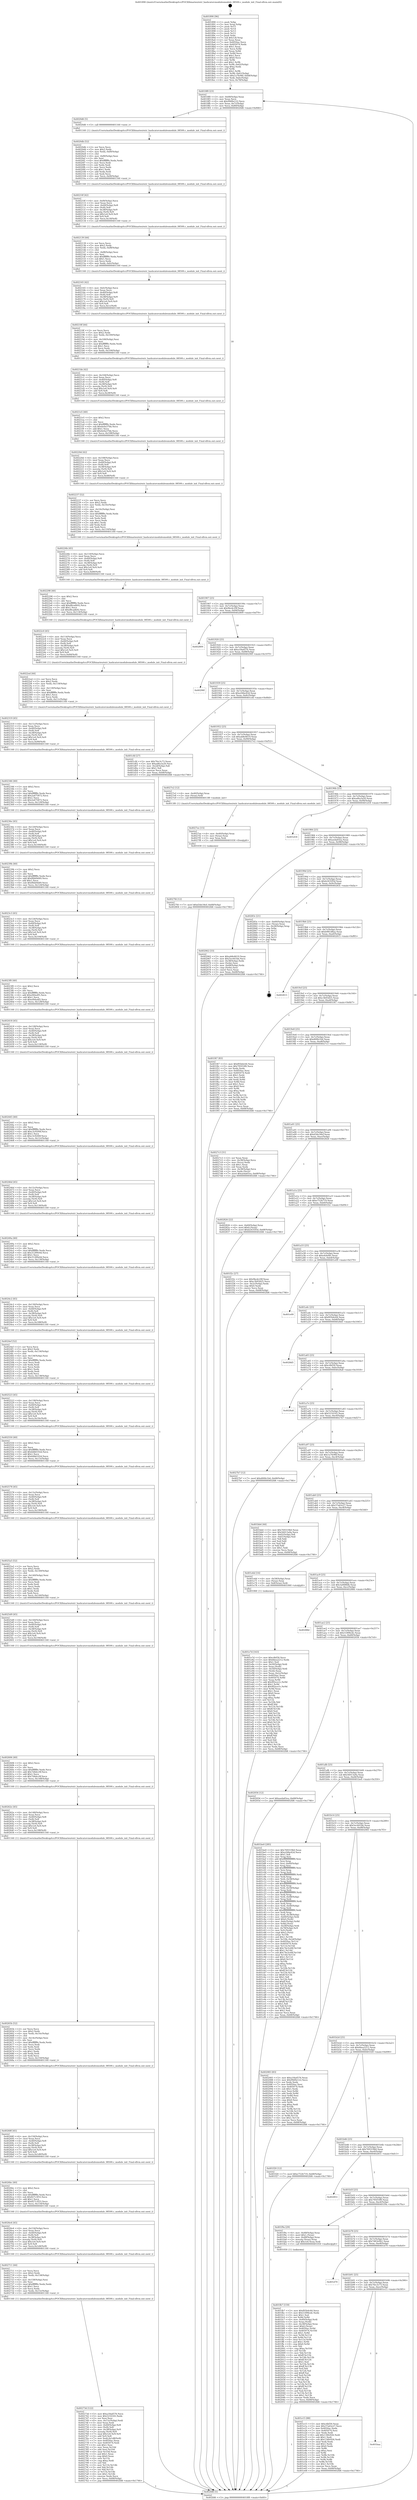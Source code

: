 digraph "0x401890" {
  label = "0x401890 (/mnt/c/Users/mathe/Desktop/tcc/POCII/binaries/extr_hashcatsrcmodulesmodule_08500.c_module_init_Final-ollvm.out::main(0))"
  labelloc = "t"
  node[shape=record]

  Entry [label="",width=0.3,height=0.3,shape=circle,fillcolor=black,style=filled]
  "0x4018f0" [label="{
     0x4018f0 [23]\l
     | [instrs]\l
     &nbsp;&nbsp;0x4018f0 \<+3\>: mov -0x68(%rbp),%eax\l
     &nbsp;&nbsp;0x4018f3 \<+2\>: mov %eax,%ecx\l
     &nbsp;&nbsp;0x4018f5 \<+6\>: sub $0x99d9e122,%ecx\l
     &nbsp;&nbsp;0x4018fb \<+3\>: mov %eax,-0x7c(%rbp)\l
     &nbsp;&nbsp;0x4018fe \<+3\>: mov %ecx,-0x80(%rbp)\l
     &nbsp;&nbsp;0x401901 \<+6\>: je 00000000004020d6 \<main+0x846\>\l
  }"]
  "0x4020d6" [label="{
     0x4020d6 [5]\l
     | [instrs]\l
     &nbsp;&nbsp;0x4020d6 \<+5\>: call 0000000000401160 \<next_i\>\l
     | [calls]\l
     &nbsp;&nbsp;0x401160 \{1\} (/mnt/c/Users/mathe/Desktop/tcc/POCII/binaries/extr_hashcatsrcmodulesmodule_08500.c_module_init_Final-ollvm.out::next_i)\l
  }"]
  "0x401907" [label="{
     0x401907 [25]\l
     | [instrs]\l
     &nbsp;&nbsp;0x401907 \<+5\>: jmp 000000000040190c \<main+0x7c\>\l
     &nbsp;&nbsp;0x40190c \<+3\>: mov -0x7c(%rbp),%eax\l
     &nbsp;&nbsp;0x40190f \<+5\>: sub $0x9bcdc29f,%eax\l
     &nbsp;&nbsp;0x401914 \<+6\>: mov %eax,-0x84(%rbp)\l
     &nbsp;&nbsp;0x40191a \<+6\>: je 0000000000402809 \<main+0xf79\>\l
  }"]
  Exit [label="",width=0.3,height=0.3,shape=circle,fillcolor=black,style=filled,peripheries=2]
  "0x402809" [label="{
     0x402809\l
  }", style=dashed]
  "0x401920" [label="{
     0x401920 [25]\l
     | [instrs]\l
     &nbsp;&nbsp;0x401920 \<+5\>: jmp 0000000000401925 \<main+0x95\>\l
     &nbsp;&nbsp;0x401925 \<+3\>: mov -0x7c(%rbp),%eax\l
     &nbsp;&nbsp;0x401928 \<+5\>: sub $0xa18ad576,%eax\l
     &nbsp;&nbsp;0x40192d \<+6\>: mov %eax,-0x88(%rbp)\l
     &nbsp;&nbsp;0x401933 \<+6\>: je 000000000040290f \<main+0x107f\>\l
  }"]
  "0x4027fd" [label="{
     0x4027fd [12]\l
     | [instrs]\l
     &nbsp;&nbsp;0x4027fd \<+7\>: movl $0xd3de34ef,-0x68(%rbp)\l
     &nbsp;&nbsp;0x402804 \<+5\>: jmp 0000000000402fd6 \<main+0x1746\>\l
  }"]
  "0x40290f" [label="{
     0x40290f\l
  }", style=dashed]
  "0x401939" [label="{
     0x401939 [25]\l
     | [instrs]\l
     &nbsp;&nbsp;0x401939 \<+5\>: jmp 000000000040193e \<main+0xae\>\l
     &nbsp;&nbsp;0x40193e \<+3\>: mov -0x7c(%rbp),%eax\l
     &nbsp;&nbsp;0x401941 \<+5\>: sub $0xa56be42d,%eax\l
     &nbsp;&nbsp;0x401946 \<+6\>: mov %eax,-0x8c(%rbp)\l
     &nbsp;&nbsp;0x40194c \<+6\>: je 0000000000401cfd \<main+0x46d\>\l
  }"]
  "0x4027ee" [label="{
     0x4027ee [15]\l
     | [instrs]\l
     &nbsp;&nbsp;0x4027ee \<+4\>: mov -0x40(%rbp),%rax\l
     &nbsp;&nbsp;0x4027f2 \<+3\>: mov (%rax),%rax\l
     &nbsp;&nbsp;0x4027f5 \<+3\>: mov %rax,%rdi\l
     &nbsp;&nbsp;0x4027f8 \<+5\>: call 0000000000401030 \<free@plt\>\l
     | [calls]\l
     &nbsp;&nbsp;0x401030 \{1\} (unknown)\l
  }"]
  "0x401cfd" [label="{
     0x401cfd [27]\l
     | [instrs]\l
     &nbsp;&nbsp;0x401cfd \<+5\>: mov $0x7fec3c73,%eax\l
     &nbsp;&nbsp;0x401d02 \<+5\>: mov $0xad6a3a20,%ecx\l
     &nbsp;&nbsp;0x401d07 \<+3\>: mov -0x2d(%rbp),%dl\l
     &nbsp;&nbsp;0x401d0a \<+3\>: test $0x1,%dl\l
     &nbsp;&nbsp;0x401d0d \<+3\>: cmovne %ecx,%eax\l
     &nbsp;&nbsp;0x401d10 \<+3\>: mov %eax,-0x68(%rbp)\l
     &nbsp;&nbsp;0x401d13 \<+5\>: jmp 0000000000402fd6 \<main+0x1746\>\l
  }"]
  "0x401952" [label="{
     0x401952 [25]\l
     | [instrs]\l
     &nbsp;&nbsp;0x401952 \<+5\>: jmp 0000000000401957 \<main+0xc7\>\l
     &nbsp;&nbsp;0x401957 \<+3\>: mov -0x7c(%rbp),%eax\l
     &nbsp;&nbsp;0x40195a \<+5\>: sub $0xab8e4619,%eax\l
     &nbsp;&nbsp;0x40195f \<+6\>: mov %eax,-0x90(%rbp)\l
     &nbsp;&nbsp;0x401965 \<+6\>: je 00000000004027e2 \<main+0xf52\>\l
  }"]
  "0x40273d" [label="{
     0x40273d [122]\l
     | [instrs]\l
     &nbsp;&nbsp;0x40273d \<+5\>: mov $0xa18ad576,%ecx\l
     &nbsp;&nbsp;0x402742 \<+5\>: mov $0x5216165,%edx\l
     &nbsp;&nbsp;0x402747 \<+2\>: xor %esi,%esi\l
     &nbsp;&nbsp;0x402749 \<+6\>: mov -0x15c(%rbp),%edi\l
     &nbsp;&nbsp;0x40274f \<+3\>: imul %eax,%edi\l
     &nbsp;&nbsp;0x402752 \<+4\>: mov -0x40(%rbp),%r8\l
     &nbsp;&nbsp;0x402756 \<+3\>: mov (%r8),%r8\l
     &nbsp;&nbsp;0x402759 \<+4\>: mov -0x38(%rbp),%r9\l
     &nbsp;&nbsp;0x40275d \<+3\>: movslq (%r9),%r9\l
     &nbsp;&nbsp;0x402760 \<+7\>: imul $0x1e0,%r9,%r9\l
     &nbsp;&nbsp;0x402767 \<+3\>: add %r9,%r8\l
     &nbsp;&nbsp;0x40276a \<+7\>: mov %edi,0x1d8(%r8)\l
     &nbsp;&nbsp;0x402771 \<+7\>: mov 0x4050ac,%eax\l
     &nbsp;&nbsp;0x402778 \<+7\>: mov 0x405074,%edi\l
     &nbsp;&nbsp;0x40277f \<+3\>: sub $0x1,%esi\l
     &nbsp;&nbsp;0x402782 \<+3\>: mov %eax,%r10d\l
     &nbsp;&nbsp;0x402785 \<+3\>: add %esi,%r10d\l
     &nbsp;&nbsp;0x402788 \<+4\>: imul %r10d,%eax\l
     &nbsp;&nbsp;0x40278c \<+3\>: and $0x1,%eax\l
     &nbsp;&nbsp;0x40278f \<+3\>: cmp $0x0,%eax\l
     &nbsp;&nbsp;0x402792 \<+4\>: sete %r11b\l
     &nbsp;&nbsp;0x402796 \<+3\>: cmp $0xa,%edi\l
     &nbsp;&nbsp;0x402799 \<+3\>: setl %bl\l
     &nbsp;&nbsp;0x40279c \<+3\>: mov %r11b,%r14b\l
     &nbsp;&nbsp;0x40279f \<+3\>: and %bl,%r14b\l
     &nbsp;&nbsp;0x4027a2 \<+3\>: xor %bl,%r11b\l
     &nbsp;&nbsp;0x4027a5 \<+3\>: or %r11b,%r14b\l
     &nbsp;&nbsp;0x4027a8 \<+4\>: test $0x1,%r14b\l
     &nbsp;&nbsp;0x4027ac \<+3\>: cmovne %edx,%ecx\l
     &nbsp;&nbsp;0x4027af \<+3\>: mov %ecx,-0x68(%rbp)\l
     &nbsp;&nbsp;0x4027b2 \<+5\>: jmp 0000000000402fd6 \<main+0x1746\>\l
  }"]
  "0x4027e2" [label="{
     0x4027e2 [12]\l
     | [instrs]\l
     &nbsp;&nbsp;0x4027e2 \<+4\>: mov -0x40(%rbp),%rax\l
     &nbsp;&nbsp;0x4027e6 \<+3\>: mov (%rax),%rdi\l
     &nbsp;&nbsp;0x4027e9 \<+5\>: call 00000000004013f0 \<module_init\>\l
     | [calls]\l
     &nbsp;&nbsp;0x4013f0 \{1\} (/mnt/c/Users/mathe/Desktop/tcc/POCII/binaries/extr_hashcatsrcmodulesmodule_08500.c_module_init_Final-ollvm.out::module_init)\l
  }"]
  "0x40196b" [label="{
     0x40196b [25]\l
     | [instrs]\l
     &nbsp;&nbsp;0x40196b \<+5\>: jmp 0000000000401970 \<main+0xe0\>\l
     &nbsp;&nbsp;0x401970 \<+3\>: mov -0x7c(%rbp),%eax\l
     &nbsp;&nbsp;0x401973 \<+5\>: sub $0xad6a3a20,%eax\l
     &nbsp;&nbsp;0x401978 \<+6\>: mov %eax,-0x94(%rbp)\l
     &nbsp;&nbsp;0x40197e \<+6\>: je 0000000000401d18 \<main+0x488\>\l
  }"]
  "0x402711" [label="{
     0x402711 [44]\l
     | [instrs]\l
     &nbsp;&nbsp;0x402711 \<+2\>: xor %ecx,%ecx\l
     &nbsp;&nbsp;0x402713 \<+5\>: mov $0x2,%edx\l
     &nbsp;&nbsp;0x402718 \<+6\>: mov %edx,-0x158(%rbp)\l
     &nbsp;&nbsp;0x40271e \<+1\>: cltd\l
     &nbsp;&nbsp;0x40271f \<+6\>: mov -0x158(%rbp),%esi\l
     &nbsp;&nbsp;0x402725 \<+2\>: idiv %esi\l
     &nbsp;&nbsp;0x402727 \<+6\>: imul $0xfffffffe,%edx,%edx\l
     &nbsp;&nbsp;0x40272d \<+3\>: sub $0x1,%ecx\l
     &nbsp;&nbsp;0x402730 \<+2\>: sub %ecx,%edx\l
     &nbsp;&nbsp;0x402732 \<+6\>: mov %edx,-0x15c(%rbp)\l
     &nbsp;&nbsp;0x402738 \<+5\>: call 0000000000401160 \<next_i\>\l
     | [calls]\l
     &nbsp;&nbsp;0x401160 \{1\} (/mnt/c/Users/mathe/Desktop/tcc/POCII/binaries/extr_hashcatsrcmodulesmodule_08500.c_module_init_Final-ollvm.out::next_i)\l
  }"]
  "0x401d18" [label="{
     0x401d18\l
  }", style=dashed]
  "0x401984" [label="{
     0x401984 [25]\l
     | [instrs]\l
     &nbsp;&nbsp;0x401984 \<+5\>: jmp 0000000000401989 \<main+0xf9\>\l
     &nbsp;&nbsp;0x401989 \<+3\>: mov -0x7c(%rbp),%eax\l
     &nbsp;&nbsp;0x40198c \<+5\>: sub $0xaeda65ea,%eax\l
     &nbsp;&nbsp;0x401991 \<+6\>: mov %eax,-0x98(%rbp)\l
     &nbsp;&nbsp;0x401997 \<+6\>: je 0000000000402062 \<main+0x7d2\>\l
  }"]
  "0x4026e4" [label="{
     0x4026e4 [45]\l
     | [instrs]\l
     &nbsp;&nbsp;0x4026e4 \<+6\>: mov -0x154(%rbp),%ecx\l
     &nbsp;&nbsp;0x4026ea \<+3\>: imul %eax,%ecx\l
     &nbsp;&nbsp;0x4026ed \<+4\>: mov -0x40(%rbp),%r8\l
     &nbsp;&nbsp;0x4026f1 \<+3\>: mov (%r8),%r8\l
     &nbsp;&nbsp;0x4026f4 \<+4\>: mov -0x38(%rbp),%r9\l
     &nbsp;&nbsp;0x4026f8 \<+3\>: movslq (%r9),%r9\l
     &nbsp;&nbsp;0x4026fb \<+7\>: imul $0x1e0,%r9,%r9\l
     &nbsp;&nbsp;0x402702 \<+3\>: add %r9,%r8\l
     &nbsp;&nbsp;0x402705 \<+7\>: mov %ecx,0x1d4(%r8)\l
     &nbsp;&nbsp;0x40270c \<+5\>: call 0000000000401160 \<next_i\>\l
     | [calls]\l
     &nbsp;&nbsp;0x401160 \{1\} (/mnt/c/Users/mathe/Desktop/tcc/POCII/binaries/extr_hashcatsrcmodulesmodule_08500.c_module_init_Final-ollvm.out::next_i)\l
  }"]
  "0x402062" [label="{
     0x402062 [33]\l
     | [instrs]\l
     &nbsp;&nbsp;0x402062 \<+5\>: mov $0xab8e4619,%eax\l
     &nbsp;&nbsp;0x402067 \<+5\>: mov $0x5ec441bb,%ecx\l
     &nbsp;&nbsp;0x40206c \<+4\>: mov -0x38(%rbp),%rdx\l
     &nbsp;&nbsp;0x402070 \<+2\>: mov (%rdx),%esi\l
     &nbsp;&nbsp;0x402072 \<+4\>: mov -0x48(%rbp),%rdx\l
     &nbsp;&nbsp;0x402076 \<+2\>: cmp (%rdx),%esi\l
     &nbsp;&nbsp;0x402078 \<+3\>: cmovl %ecx,%eax\l
     &nbsp;&nbsp;0x40207b \<+3\>: mov %eax,-0x68(%rbp)\l
     &nbsp;&nbsp;0x40207e \<+5\>: jmp 0000000000402fd6 \<main+0x1746\>\l
  }"]
  "0x40199d" [label="{
     0x40199d [25]\l
     | [instrs]\l
     &nbsp;&nbsp;0x40199d \<+5\>: jmp 00000000004019a2 \<main+0x112\>\l
     &nbsp;&nbsp;0x4019a2 \<+3\>: mov -0x7c(%rbp),%eax\l
     &nbsp;&nbsp;0x4019a5 \<+5\>: sub $0xb2435f5d,%eax\l
     &nbsp;&nbsp;0x4019aa \<+6\>: mov %eax,-0x9c(%rbp)\l
     &nbsp;&nbsp;0x4019b0 \<+6\>: je 000000000040283c \<main+0xfac\>\l
  }"]
  "0x4026bc" [label="{
     0x4026bc [40]\l
     | [instrs]\l
     &nbsp;&nbsp;0x4026bc \<+5\>: mov $0x2,%ecx\l
     &nbsp;&nbsp;0x4026c1 \<+1\>: cltd\l
     &nbsp;&nbsp;0x4026c2 \<+2\>: idiv %ecx\l
     &nbsp;&nbsp;0x4026c4 \<+6\>: imul $0xfffffffe,%edx,%ecx\l
     &nbsp;&nbsp;0x4026ca \<+6\>: sub $0x827c3f33,%ecx\l
     &nbsp;&nbsp;0x4026d0 \<+3\>: add $0x1,%ecx\l
     &nbsp;&nbsp;0x4026d3 \<+6\>: add $0x827c3f33,%ecx\l
     &nbsp;&nbsp;0x4026d9 \<+6\>: mov %ecx,-0x154(%rbp)\l
     &nbsp;&nbsp;0x4026df \<+5\>: call 0000000000401160 \<next_i\>\l
     | [calls]\l
     &nbsp;&nbsp;0x401160 \{1\} (/mnt/c/Users/mathe/Desktop/tcc/POCII/binaries/extr_hashcatsrcmodulesmodule_08500.c_module_init_Final-ollvm.out::next_i)\l
  }"]
  "0x40283c" [label="{
     0x40283c [21]\l
     | [instrs]\l
     &nbsp;&nbsp;0x40283c \<+4\>: mov -0x60(%rbp),%rax\l
     &nbsp;&nbsp;0x402840 \<+2\>: mov (%rax),%eax\l
     &nbsp;&nbsp;0x402842 \<+4\>: lea -0x28(%rbp),%rsp\l
     &nbsp;&nbsp;0x402846 \<+1\>: pop %rbx\l
     &nbsp;&nbsp;0x402847 \<+2\>: pop %r12\l
     &nbsp;&nbsp;0x402849 \<+2\>: pop %r13\l
     &nbsp;&nbsp;0x40284b \<+2\>: pop %r14\l
     &nbsp;&nbsp;0x40284d \<+2\>: pop %r15\l
     &nbsp;&nbsp;0x40284f \<+1\>: pop %rbp\l
     &nbsp;&nbsp;0x402850 \<+1\>: ret\l
  }"]
  "0x4019b6" [label="{
     0x4019b6 [25]\l
     | [instrs]\l
     &nbsp;&nbsp;0x4019b6 \<+5\>: jmp 00000000004019bb \<main+0x12b\>\l
     &nbsp;&nbsp;0x4019bb \<+3\>: mov -0x7c(%rbp),%eax\l
     &nbsp;&nbsp;0x4019be \<+5\>: sub $0xb981d8aa,%eax\l
     &nbsp;&nbsp;0x4019c3 \<+6\>: mov %eax,-0xa0(%rbp)\l
     &nbsp;&nbsp;0x4019c9 \<+6\>: je 0000000000402815 \<main+0xf85\>\l
  }"]
  "0x40268f" [label="{
     0x40268f [45]\l
     | [instrs]\l
     &nbsp;&nbsp;0x40268f \<+6\>: mov -0x150(%rbp),%ecx\l
     &nbsp;&nbsp;0x402695 \<+3\>: imul %eax,%ecx\l
     &nbsp;&nbsp;0x402698 \<+4\>: mov -0x40(%rbp),%r8\l
     &nbsp;&nbsp;0x40269c \<+3\>: mov (%r8),%r8\l
     &nbsp;&nbsp;0x40269f \<+4\>: mov -0x38(%rbp),%r9\l
     &nbsp;&nbsp;0x4026a3 \<+3\>: movslq (%r9),%r9\l
     &nbsp;&nbsp;0x4026a6 \<+7\>: imul $0x1e0,%r9,%r9\l
     &nbsp;&nbsp;0x4026ad \<+3\>: add %r9,%r8\l
     &nbsp;&nbsp;0x4026b0 \<+7\>: mov %ecx,0x1d0(%r8)\l
     &nbsp;&nbsp;0x4026b7 \<+5\>: call 0000000000401160 \<next_i\>\l
     | [calls]\l
     &nbsp;&nbsp;0x401160 \{1\} (/mnt/c/Users/mathe/Desktop/tcc/POCII/binaries/extr_hashcatsrcmodulesmodule_08500.c_module_init_Final-ollvm.out::next_i)\l
  }"]
  "0x402815" [label="{
     0x402815\l
  }", style=dashed]
  "0x4019cf" [label="{
     0x4019cf [25]\l
     | [instrs]\l
     &nbsp;&nbsp;0x4019cf \<+5\>: jmp 00000000004019d4 \<main+0x144\>\l
     &nbsp;&nbsp;0x4019d4 \<+3\>: mov -0x7c(%rbp),%eax\l
     &nbsp;&nbsp;0x4019d7 \<+5\>: sub $0xc3b93d25,%eax\l
     &nbsp;&nbsp;0x4019dc \<+6\>: mov %eax,-0xa4(%rbp)\l
     &nbsp;&nbsp;0x4019e2 \<+6\>: je 0000000000401f47 \<main+0x6b7\>\l
  }"]
  "0x40265b" [label="{
     0x40265b [52]\l
     | [instrs]\l
     &nbsp;&nbsp;0x40265b \<+2\>: xor %ecx,%ecx\l
     &nbsp;&nbsp;0x40265d \<+5\>: mov $0x2,%edx\l
     &nbsp;&nbsp;0x402662 \<+6\>: mov %edx,-0x14c(%rbp)\l
     &nbsp;&nbsp;0x402668 \<+1\>: cltd\l
     &nbsp;&nbsp;0x402669 \<+6\>: mov -0x14c(%rbp),%esi\l
     &nbsp;&nbsp;0x40266f \<+2\>: idiv %esi\l
     &nbsp;&nbsp;0x402671 \<+6\>: imul $0xfffffffe,%edx,%edx\l
     &nbsp;&nbsp;0x402677 \<+2\>: mov %ecx,%edi\l
     &nbsp;&nbsp;0x402679 \<+2\>: sub %edx,%edi\l
     &nbsp;&nbsp;0x40267b \<+2\>: mov %ecx,%edx\l
     &nbsp;&nbsp;0x40267d \<+3\>: sub $0x1,%edx\l
     &nbsp;&nbsp;0x402680 \<+2\>: add %edx,%edi\l
     &nbsp;&nbsp;0x402682 \<+2\>: sub %edi,%ecx\l
     &nbsp;&nbsp;0x402684 \<+6\>: mov %ecx,-0x150(%rbp)\l
     &nbsp;&nbsp;0x40268a \<+5\>: call 0000000000401160 \<next_i\>\l
     | [calls]\l
     &nbsp;&nbsp;0x401160 \{1\} (/mnt/c/Users/mathe/Desktop/tcc/POCII/binaries/extr_hashcatsrcmodulesmodule_08500.c_module_init_Final-ollvm.out::next_i)\l
  }"]
  "0x401f47" [label="{
     0x401f47 [83]\l
     | [instrs]\l
     &nbsp;&nbsp;0x401f47 \<+5\>: mov $0xf05b4c64,%eax\l
     &nbsp;&nbsp;0x401f4c \<+5\>: mov $0x795f10f0,%ecx\l
     &nbsp;&nbsp;0x401f51 \<+2\>: xor %edx,%edx\l
     &nbsp;&nbsp;0x401f53 \<+7\>: mov 0x4050ac,%esi\l
     &nbsp;&nbsp;0x401f5a \<+7\>: mov 0x405074,%edi\l
     &nbsp;&nbsp;0x401f61 \<+3\>: sub $0x1,%edx\l
     &nbsp;&nbsp;0x401f64 \<+3\>: mov %esi,%r8d\l
     &nbsp;&nbsp;0x401f67 \<+3\>: add %edx,%r8d\l
     &nbsp;&nbsp;0x401f6a \<+4\>: imul %r8d,%esi\l
     &nbsp;&nbsp;0x401f6e \<+3\>: and $0x1,%esi\l
     &nbsp;&nbsp;0x401f71 \<+3\>: cmp $0x0,%esi\l
     &nbsp;&nbsp;0x401f74 \<+4\>: sete %r9b\l
     &nbsp;&nbsp;0x401f78 \<+3\>: cmp $0xa,%edi\l
     &nbsp;&nbsp;0x401f7b \<+4\>: setl %r10b\l
     &nbsp;&nbsp;0x401f7f \<+3\>: mov %r9b,%r11b\l
     &nbsp;&nbsp;0x401f82 \<+3\>: and %r10b,%r11b\l
     &nbsp;&nbsp;0x401f85 \<+3\>: xor %r10b,%r9b\l
     &nbsp;&nbsp;0x401f88 \<+3\>: or %r9b,%r11b\l
     &nbsp;&nbsp;0x401f8b \<+4\>: test $0x1,%r11b\l
     &nbsp;&nbsp;0x401f8f \<+3\>: cmovne %ecx,%eax\l
     &nbsp;&nbsp;0x401f92 \<+3\>: mov %eax,-0x68(%rbp)\l
     &nbsp;&nbsp;0x401f95 \<+5\>: jmp 0000000000402fd6 \<main+0x1746\>\l
  }"]
  "0x4019e8" [label="{
     0x4019e8 [25]\l
     | [instrs]\l
     &nbsp;&nbsp;0x4019e8 \<+5\>: jmp 00000000004019ed \<main+0x15d\>\l
     &nbsp;&nbsp;0x4019ed \<+3\>: mov -0x7c(%rbp),%eax\l
     &nbsp;&nbsp;0x4019f0 \<+5\>: sub $0xd00fe1b4,%eax\l
     &nbsp;&nbsp;0x4019f5 \<+6\>: mov %eax,-0xa8(%rbp)\l
     &nbsp;&nbsp;0x4019fb \<+6\>: je 00000000004027c3 \<main+0xf33\>\l
  }"]
  "0x40262e" [label="{
     0x40262e [45]\l
     | [instrs]\l
     &nbsp;&nbsp;0x40262e \<+6\>: mov -0x148(%rbp),%ecx\l
     &nbsp;&nbsp;0x402634 \<+3\>: imul %eax,%ecx\l
     &nbsp;&nbsp;0x402637 \<+4\>: mov -0x40(%rbp),%r8\l
     &nbsp;&nbsp;0x40263b \<+3\>: mov (%r8),%r8\l
     &nbsp;&nbsp;0x40263e \<+4\>: mov -0x38(%rbp),%r9\l
     &nbsp;&nbsp;0x402642 \<+3\>: movslq (%r9),%r9\l
     &nbsp;&nbsp;0x402645 \<+7\>: imul $0x1e0,%r9,%r9\l
     &nbsp;&nbsp;0x40264c \<+3\>: add %r9,%r8\l
     &nbsp;&nbsp;0x40264f \<+7\>: mov %ecx,0x198(%r8)\l
     &nbsp;&nbsp;0x402656 \<+5\>: call 0000000000401160 \<next_i\>\l
     | [calls]\l
     &nbsp;&nbsp;0x401160 \{1\} (/mnt/c/Users/mathe/Desktop/tcc/POCII/binaries/extr_hashcatsrcmodulesmodule_08500.c_module_init_Final-ollvm.out::next_i)\l
  }"]
  "0x4027c3" [label="{
     0x4027c3 [31]\l
     | [instrs]\l
     &nbsp;&nbsp;0x4027c3 \<+2\>: xor %eax,%eax\l
     &nbsp;&nbsp;0x4027c5 \<+4\>: mov -0x38(%rbp),%rcx\l
     &nbsp;&nbsp;0x4027c9 \<+2\>: mov (%rcx),%edx\l
     &nbsp;&nbsp;0x4027cb \<+3\>: sub $0x1,%eax\l
     &nbsp;&nbsp;0x4027ce \<+2\>: sub %eax,%edx\l
     &nbsp;&nbsp;0x4027d0 \<+4\>: mov -0x38(%rbp),%rcx\l
     &nbsp;&nbsp;0x4027d4 \<+2\>: mov %edx,(%rcx)\l
     &nbsp;&nbsp;0x4027d6 \<+7\>: movl $0xaeda65ea,-0x68(%rbp)\l
     &nbsp;&nbsp;0x4027dd \<+5\>: jmp 0000000000402fd6 \<main+0x1746\>\l
  }"]
  "0x401a01" [label="{
     0x401a01 [25]\l
     | [instrs]\l
     &nbsp;&nbsp;0x401a01 \<+5\>: jmp 0000000000401a06 \<main+0x176\>\l
     &nbsp;&nbsp;0x401a06 \<+3\>: mov -0x7c(%rbp),%eax\l
     &nbsp;&nbsp;0x401a09 \<+5\>: sub $0xd3de34ef,%eax\l
     &nbsp;&nbsp;0x401a0e \<+6\>: mov %eax,-0xac(%rbp)\l
     &nbsp;&nbsp;0x401a14 \<+6\>: je 0000000000402826 \<main+0xf96\>\l
  }"]
  "0x402606" [label="{
     0x402606 [40]\l
     | [instrs]\l
     &nbsp;&nbsp;0x402606 \<+5\>: mov $0x2,%ecx\l
     &nbsp;&nbsp;0x40260b \<+1\>: cltd\l
     &nbsp;&nbsp;0x40260c \<+2\>: idiv %ecx\l
     &nbsp;&nbsp;0x40260e \<+6\>: imul $0xfffffffe,%edx,%ecx\l
     &nbsp;&nbsp;0x402614 \<+6\>: add $0x7d4dcc9f,%ecx\l
     &nbsp;&nbsp;0x40261a \<+3\>: add $0x1,%ecx\l
     &nbsp;&nbsp;0x40261d \<+6\>: sub $0x7d4dcc9f,%ecx\l
     &nbsp;&nbsp;0x402623 \<+6\>: mov %ecx,-0x148(%rbp)\l
     &nbsp;&nbsp;0x402629 \<+5\>: call 0000000000401160 \<next_i\>\l
     | [calls]\l
     &nbsp;&nbsp;0x401160 \{1\} (/mnt/c/Users/mathe/Desktop/tcc/POCII/binaries/extr_hashcatsrcmodulesmodule_08500.c_module_init_Final-ollvm.out::next_i)\l
  }"]
  "0x402826" [label="{
     0x402826 [22]\l
     | [instrs]\l
     &nbsp;&nbsp;0x402826 \<+4\>: mov -0x60(%rbp),%rax\l
     &nbsp;&nbsp;0x40282a \<+6\>: movl $0x0,(%rax)\l
     &nbsp;&nbsp;0x402830 \<+7\>: movl $0xb2435f5d,-0x68(%rbp)\l
     &nbsp;&nbsp;0x402837 \<+5\>: jmp 0000000000402fd6 \<main+0x1746\>\l
  }"]
  "0x401a1a" [label="{
     0x401a1a [25]\l
     | [instrs]\l
     &nbsp;&nbsp;0x401a1a \<+5\>: jmp 0000000000401a1f \<main+0x18f\>\l
     &nbsp;&nbsp;0x401a1f \<+3\>: mov -0x7c(%rbp),%eax\l
     &nbsp;&nbsp;0x401a22 \<+5\>: sub $0xe752b719,%eax\l
     &nbsp;&nbsp;0x401a27 \<+6\>: mov %eax,-0xb0(%rbp)\l
     &nbsp;&nbsp;0x401a2d \<+6\>: je 0000000000401f2c \<main+0x69c\>\l
  }"]
  "0x4025d9" [label="{
     0x4025d9 [45]\l
     | [instrs]\l
     &nbsp;&nbsp;0x4025d9 \<+6\>: mov -0x144(%rbp),%ecx\l
     &nbsp;&nbsp;0x4025df \<+3\>: imul %eax,%ecx\l
     &nbsp;&nbsp;0x4025e2 \<+4\>: mov -0x40(%rbp),%r8\l
     &nbsp;&nbsp;0x4025e6 \<+3\>: mov (%r8),%r8\l
     &nbsp;&nbsp;0x4025e9 \<+4\>: mov -0x38(%rbp),%r9\l
     &nbsp;&nbsp;0x4025ed \<+3\>: movslq (%r9),%r9\l
     &nbsp;&nbsp;0x4025f0 \<+7\>: imul $0x1e0,%r9,%r9\l
     &nbsp;&nbsp;0x4025f7 \<+3\>: add %r9,%r8\l
     &nbsp;&nbsp;0x4025fa \<+7\>: mov %ecx,0x194(%r8)\l
     &nbsp;&nbsp;0x402601 \<+5\>: call 0000000000401160 \<next_i\>\l
     | [calls]\l
     &nbsp;&nbsp;0x401160 \{1\} (/mnt/c/Users/mathe/Desktop/tcc/POCII/binaries/extr_hashcatsrcmodulesmodule_08500.c_module_init_Final-ollvm.out::next_i)\l
  }"]
  "0x401f2c" [label="{
     0x401f2c [27]\l
     | [instrs]\l
     &nbsp;&nbsp;0x401f2c \<+5\>: mov $0x9bcdc29f,%eax\l
     &nbsp;&nbsp;0x401f31 \<+5\>: mov $0xc3b93d25,%ecx\l
     &nbsp;&nbsp;0x401f36 \<+3\>: mov -0x2c(%rbp),%edx\l
     &nbsp;&nbsp;0x401f39 \<+3\>: cmp $0x0,%edx\l
     &nbsp;&nbsp;0x401f3c \<+3\>: cmove %ecx,%eax\l
     &nbsp;&nbsp;0x401f3f \<+3\>: mov %eax,-0x68(%rbp)\l
     &nbsp;&nbsp;0x401f42 \<+5\>: jmp 0000000000402fd6 \<main+0x1746\>\l
  }"]
  "0x401a33" [label="{
     0x401a33 [25]\l
     | [instrs]\l
     &nbsp;&nbsp;0x401a33 \<+5\>: jmp 0000000000401a38 \<main+0x1a8\>\l
     &nbsp;&nbsp;0x401a38 \<+3\>: mov -0x7c(%rbp),%eax\l
     &nbsp;&nbsp;0x401a3b \<+5\>: sub $0xefefef9c,%eax\l
     &nbsp;&nbsp;0x401a40 \<+6\>: mov %eax,-0xb4(%rbp)\l
     &nbsp;&nbsp;0x401a46 \<+6\>: je 0000000000401e09 \<main+0x579\>\l
  }"]
  "0x4025a5" [label="{
     0x4025a5 [52]\l
     | [instrs]\l
     &nbsp;&nbsp;0x4025a5 \<+2\>: xor %ecx,%ecx\l
     &nbsp;&nbsp;0x4025a7 \<+5\>: mov $0x2,%edx\l
     &nbsp;&nbsp;0x4025ac \<+6\>: mov %edx,-0x140(%rbp)\l
     &nbsp;&nbsp;0x4025b2 \<+1\>: cltd\l
     &nbsp;&nbsp;0x4025b3 \<+6\>: mov -0x140(%rbp),%esi\l
     &nbsp;&nbsp;0x4025b9 \<+2\>: idiv %esi\l
     &nbsp;&nbsp;0x4025bb \<+6\>: imul $0xfffffffe,%edx,%edx\l
     &nbsp;&nbsp;0x4025c1 \<+2\>: mov %ecx,%edi\l
     &nbsp;&nbsp;0x4025c3 \<+2\>: sub %edx,%edi\l
     &nbsp;&nbsp;0x4025c5 \<+2\>: mov %ecx,%edx\l
     &nbsp;&nbsp;0x4025c7 \<+3\>: sub $0x1,%edx\l
     &nbsp;&nbsp;0x4025ca \<+2\>: add %edx,%edi\l
     &nbsp;&nbsp;0x4025cc \<+2\>: sub %edi,%ecx\l
     &nbsp;&nbsp;0x4025ce \<+6\>: mov %ecx,-0x144(%rbp)\l
     &nbsp;&nbsp;0x4025d4 \<+5\>: call 0000000000401160 \<next_i\>\l
     | [calls]\l
     &nbsp;&nbsp;0x401160 \{1\} (/mnt/c/Users/mathe/Desktop/tcc/POCII/binaries/extr_hashcatsrcmodulesmodule_08500.c_module_init_Final-ollvm.out::next_i)\l
  }"]
  "0x401e09" [label="{
     0x401e09\l
  }", style=dashed]
  "0x401a4c" [label="{
     0x401a4c [25]\l
     | [instrs]\l
     &nbsp;&nbsp;0x401a4c \<+5\>: jmp 0000000000401a51 \<main+0x1c1\>\l
     &nbsp;&nbsp;0x401a51 \<+3\>: mov -0x7c(%rbp),%eax\l
     &nbsp;&nbsp;0x401a54 \<+5\>: sub $0xf05b4c64,%eax\l
     &nbsp;&nbsp;0x401a59 \<+6\>: mov %eax,-0xb8(%rbp)\l
     &nbsp;&nbsp;0x401a5f \<+6\>: je 00000000004028d5 \<main+0x1045\>\l
  }"]
  "0x402578" [label="{
     0x402578 [45]\l
     | [instrs]\l
     &nbsp;&nbsp;0x402578 \<+6\>: mov -0x13c(%rbp),%ecx\l
     &nbsp;&nbsp;0x40257e \<+3\>: imul %eax,%ecx\l
     &nbsp;&nbsp;0x402581 \<+4\>: mov -0x40(%rbp),%r8\l
     &nbsp;&nbsp;0x402585 \<+3\>: mov (%r8),%r8\l
     &nbsp;&nbsp;0x402588 \<+4\>: mov -0x38(%rbp),%r9\l
     &nbsp;&nbsp;0x40258c \<+3\>: movslq (%r9),%r9\l
     &nbsp;&nbsp;0x40258f \<+7\>: imul $0x1e0,%r9,%r9\l
     &nbsp;&nbsp;0x402596 \<+3\>: add %r9,%r8\l
     &nbsp;&nbsp;0x402599 \<+7\>: mov %ecx,0x190(%r8)\l
     &nbsp;&nbsp;0x4025a0 \<+5\>: call 0000000000401160 \<next_i\>\l
     | [calls]\l
     &nbsp;&nbsp;0x401160 \{1\} (/mnt/c/Users/mathe/Desktop/tcc/POCII/binaries/extr_hashcatsrcmodulesmodule_08500.c_module_init_Final-ollvm.out::next_i)\l
  }"]
  "0x4028d5" [label="{
     0x4028d5\l
  }", style=dashed]
  "0x401a65" [label="{
     0x401a65 [25]\l
     | [instrs]\l
     &nbsp;&nbsp;0x401a65 \<+5\>: jmp 0000000000401a6a \<main+0x1da\>\l
     &nbsp;&nbsp;0x401a6a \<+3\>: mov -0x7c(%rbp),%eax\l
     &nbsp;&nbsp;0x401a6d \<+5\>: sub $0xc4bf30,%eax\l
     &nbsp;&nbsp;0x401a72 \<+6\>: mov %eax,-0xbc(%rbp)\l
     &nbsp;&nbsp;0x401a78 \<+6\>: je 00000000004028a8 \<main+0x1018\>\l
  }"]
  "0x402550" [label="{
     0x402550 [40]\l
     | [instrs]\l
     &nbsp;&nbsp;0x402550 \<+5\>: mov $0x2,%ecx\l
     &nbsp;&nbsp;0x402555 \<+1\>: cltd\l
     &nbsp;&nbsp;0x402556 \<+2\>: idiv %ecx\l
     &nbsp;&nbsp;0x402558 \<+6\>: imul $0xfffffffe,%edx,%ecx\l
     &nbsp;&nbsp;0x40255e \<+6\>: add $0x6db6102d,%ecx\l
     &nbsp;&nbsp;0x402564 \<+3\>: add $0x1,%ecx\l
     &nbsp;&nbsp;0x402567 \<+6\>: sub $0x6db6102d,%ecx\l
     &nbsp;&nbsp;0x40256d \<+6\>: mov %ecx,-0x13c(%rbp)\l
     &nbsp;&nbsp;0x402573 \<+5\>: call 0000000000401160 \<next_i\>\l
     | [calls]\l
     &nbsp;&nbsp;0x401160 \{1\} (/mnt/c/Users/mathe/Desktop/tcc/POCII/binaries/extr_hashcatsrcmodulesmodule_08500.c_module_init_Final-ollvm.out::next_i)\l
  }"]
  "0x4028a8" [label="{
     0x4028a8\l
  }", style=dashed]
  "0x401a7e" [label="{
     0x401a7e [25]\l
     | [instrs]\l
     &nbsp;&nbsp;0x401a7e \<+5\>: jmp 0000000000401a83 \<main+0x1f3\>\l
     &nbsp;&nbsp;0x401a83 \<+3\>: mov -0x7c(%rbp),%eax\l
     &nbsp;&nbsp;0x401a86 \<+5\>: sub $0x5216165,%eax\l
     &nbsp;&nbsp;0x401a8b \<+6\>: mov %eax,-0xc0(%rbp)\l
     &nbsp;&nbsp;0x401a91 \<+6\>: je 00000000004027b7 \<main+0xf27\>\l
  }"]
  "0x402523" [label="{
     0x402523 [45]\l
     | [instrs]\l
     &nbsp;&nbsp;0x402523 \<+6\>: mov -0x138(%rbp),%ecx\l
     &nbsp;&nbsp;0x402529 \<+3\>: imul %eax,%ecx\l
     &nbsp;&nbsp;0x40252c \<+4\>: mov -0x40(%rbp),%r8\l
     &nbsp;&nbsp;0x402530 \<+3\>: mov (%r8),%r8\l
     &nbsp;&nbsp;0x402533 \<+4\>: mov -0x38(%rbp),%r9\l
     &nbsp;&nbsp;0x402537 \<+3\>: movslq (%r9),%r9\l
     &nbsp;&nbsp;0x40253a \<+7\>: imul $0x1e0,%r9,%r9\l
     &nbsp;&nbsp;0x402541 \<+3\>: add %r9,%r8\l
     &nbsp;&nbsp;0x402544 \<+7\>: mov %ecx,0x18c(%r8)\l
     &nbsp;&nbsp;0x40254b \<+5\>: call 0000000000401160 \<next_i\>\l
     | [calls]\l
     &nbsp;&nbsp;0x401160 \{1\} (/mnt/c/Users/mathe/Desktop/tcc/POCII/binaries/extr_hashcatsrcmodulesmodule_08500.c_module_init_Final-ollvm.out::next_i)\l
  }"]
  "0x4027b7" [label="{
     0x4027b7 [12]\l
     | [instrs]\l
     &nbsp;&nbsp;0x4027b7 \<+7\>: movl $0xd00fe1b4,-0x68(%rbp)\l
     &nbsp;&nbsp;0x4027be \<+5\>: jmp 0000000000402fd6 \<main+0x1746\>\l
  }"]
  "0x401a97" [label="{
     0x401a97 [25]\l
     | [instrs]\l
     &nbsp;&nbsp;0x401a97 \<+5\>: jmp 0000000000401a9c \<main+0x20c\>\l
     &nbsp;&nbsp;0x401a9c \<+3\>: mov -0x7c(%rbp),%eax\l
     &nbsp;&nbsp;0x401a9f \<+5\>: sub $0x1a7fe96f,%eax\l
     &nbsp;&nbsp;0x401aa4 \<+6\>: mov %eax,-0xc4(%rbp)\l
     &nbsp;&nbsp;0x401aaa \<+6\>: je 0000000000401bb4 \<main+0x324\>\l
  }"]
  "0x4024ef" [label="{
     0x4024ef [52]\l
     | [instrs]\l
     &nbsp;&nbsp;0x4024ef \<+2\>: xor %ecx,%ecx\l
     &nbsp;&nbsp;0x4024f1 \<+5\>: mov $0x2,%edx\l
     &nbsp;&nbsp;0x4024f6 \<+6\>: mov %edx,-0x134(%rbp)\l
     &nbsp;&nbsp;0x4024fc \<+1\>: cltd\l
     &nbsp;&nbsp;0x4024fd \<+6\>: mov -0x134(%rbp),%esi\l
     &nbsp;&nbsp;0x402503 \<+2\>: idiv %esi\l
     &nbsp;&nbsp;0x402505 \<+6\>: imul $0xfffffffe,%edx,%edx\l
     &nbsp;&nbsp;0x40250b \<+2\>: mov %ecx,%edi\l
     &nbsp;&nbsp;0x40250d \<+2\>: sub %edx,%edi\l
     &nbsp;&nbsp;0x40250f \<+2\>: mov %ecx,%edx\l
     &nbsp;&nbsp;0x402511 \<+3\>: sub $0x1,%edx\l
     &nbsp;&nbsp;0x402514 \<+2\>: add %edx,%edi\l
     &nbsp;&nbsp;0x402516 \<+2\>: sub %edi,%ecx\l
     &nbsp;&nbsp;0x402518 \<+6\>: mov %ecx,-0x138(%rbp)\l
     &nbsp;&nbsp;0x40251e \<+5\>: call 0000000000401160 \<next_i\>\l
     | [calls]\l
     &nbsp;&nbsp;0x401160 \{1\} (/mnt/c/Users/mathe/Desktop/tcc/POCII/binaries/extr_hashcatsrcmodulesmodule_08500.c_module_init_Final-ollvm.out::next_i)\l
  }"]
  "0x401bb4" [label="{
     0x401bb4 [44]\l
     | [instrs]\l
     &nbsp;&nbsp;0x401bb4 \<+5\>: mov $0x769319b0,%eax\l
     &nbsp;&nbsp;0x401bb9 \<+5\>: mov $0x56013a9a,%ecx\l
     &nbsp;&nbsp;0x401bbe \<+3\>: mov -0x62(%rbp),%dl\l
     &nbsp;&nbsp;0x401bc1 \<+4\>: mov -0x61(%rbp),%sil\l
     &nbsp;&nbsp;0x401bc5 \<+3\>: mov %dl,%dil\l
     &nbsp;&nbsp;0x401bc8 \<+3\>: and %sil,%dil\l
     &nbsp;&nbsp;0x401bcb \<+3\>: xor %sil,%dl\l
     &nbsp;&nbsp;0x401bce \<+3\>: or %dl,%dil\l
     &nbsp;&nbsp;0x401bd1 \<+4\>: test $0x1,%dil\l
     &nbsp;&nbsp;0x401bd5 \<+3\>: cmovne %ecx,%eax\l
     &nbsp;&nbsp;0x401bd8 \<+3\>: mov %eax,-0x68(%rbp)\l
     &nbsp;&nbsp;0x401bdb \<+5\>: jmp 0000000000402fd6 \<main+0x1746\>\l
  }"]
  "0x401ab0" [label="{
     0x401ab0 [25]\l
     | [instrs]\l
     &nbsp;&nbsp;0x401ab0 \<+5\>: jmp 0000000000401ab5 \<main+0x225\>\l
     &nbsp;&nbsp;0x401ab5 \<+3\>: mov -0x7c(%rbp),%eax\l
     &nbsp;&nbsp;0x401ab8 \<+5\>: sub $0x37ab5e27,%eax\l
     &nbsp;&nbsp;0x401abd \<+6\>: mov %eax,-0xc8(%rbp)\l
     &nbsp;&nbsp;0x401ac3 \<+6\>: je 0000000000401e6d \<main+0x5dd\>\l
  }"]
  "0x402fd6" [label="{
     0x402fd6 [5]\l
     | [instrs]\l
     &nbsp;&nbsp;0x402fd6 \<+5\>: jmp 00000000004018f0 \<main+0x60\>\l
  }"]
  "0x401890" [label="{
     0x401890 [96]\l
     | [instrs]\l
     &nbsp;&nbsp;0x401890 \<+1\>: push %rbp\l
     &nbsp;&nbsp;0x401891 \<+3\>: mov %rsp,%rbp\l
     &nbsp;&nbsp;0x401894 \<+2\>: push %r15\l
     &nbsp;&nbsp;0x401896 \<+2\>: push %r14\l
     &nbsp;&nbsp;0x401898 \<+2\>: push %r13\l
     &nbsp;&nbsp;0x40189a \<+2\>: push %r12\l
     &nbsp;&nbsp;0x40189c \<+1\>: push %rbx\l
     &nbsp;&nbsp;0x40189d \<+7\>: sub $0x1c8,%rsp\l
     &nbsp;&nbsp;0x4018a4 \<+2\>: xor %eax,%eax\l
     &nbsp;&nbsp;0x4018a6 \<+7\>: mov 0x4050ac,%ecx\l
     &nbsp;&nbsp;0x4018ad \<+7\>: mov 0x405074,%edx\l
     &nbsp;&nbsp;0x4018b4 \<+3\>: sub $0x1,%eax\l
     &nbsp;&nbsp;0x4018b7 \<+3\>: mov %ecx,%r8d\l
     &nbsp;&nbsp;0x4018ba \<+3\>: add %eax,%r8d\l
     &nbsp;&nbsp;0x4018bd \<+4\>: imul %r8d,%ecx\l
     &nbsp;&nbsp;0x4018c1 \<+3\>: and $0x1,%ecx\l
     &nbsp;&nbsp;0x4018c4 \<+3\>: cmp $0x0,%ecx\l
     &nbsp;&nbsp;0x4018c7 \<+4\>: sete %r9b\l
     &nbsp;&nbsp;0x4018cb \<+4\>: and $0x1,%r9b\l
     &nbsp;&nbsp;0x4018cf \<+4\>: mov %r9b,-0x62(%rbp)\l
     &nbsp;&nbsp;0x4018d3 \<+3\>: cmp $0xa,%edx\l
     &nbsp;&nbsp;0x4018d6 \<+4\>: setl %r9b\l
     &nbsp;&nbsp;0x4018da \<+4\>: and $0x1,%r9b\l
     &nbsp;&nbsp;0x4018de \<+4\>: mov %r9b,-0x61(%rbp)\l
     &nbsp;&nbsp;0x4018e2 \<+7\>: movl $0x1a7fe96f,-0x68(%rbp)\l
     &nbsp;&nbsp;0x4018e9 \<+3\>: mov %edi,-0x6c(%rbp)\l
     &nbsp;&nbsp;0x4018ec \<+4\>: mov %rsi,-0x78(%rbp)\l
  }"]
  "0x4024c2" [label="{
     0x4024c2 [45]\l
     | [instrs]\l
     &nbsp;&nbsp;0x4024c2 \<+6\>: mov -0x130(%rbp),%ecx\l
     &nbsp;&nbsp;0x4024c8 \<+3\>: imul %eax,%ecx\l
     &nbsp;&nbsp;0x4024cb \<+4\>: mov -0x40(%rbp),%r8\l
     &nbsp;&nbsp;0x4024cf \<+3\>: mov (%r8),%r8\l
     &nbsp;&nbsp;0x4024d2 \<+4\>: mov -0x38(%rbp),%r9\l
     &nbsp;&nbsp;0x4024d6 \<+3\>: movslq (%r9),%r9\l
     &nbsp;&nbsp;0x4024d9 \<+7\>: imul $0x1e0,%r9,%r9\l
     &nbsp;&nbsp;0x4024e0 \<+3\>: add %r9,%r8\l
     &nbsp;&nbsp;0x4024e3 \<+7\>: mov %ecx,0x188(%r8)\l
     &nbsp;&nbsp;0x4024ea \<+5\>: call 0000000000401160 \<next_i\>\l
     | [calls]\l
     &nbsp;&nbsp;0x401160 \{1\} (/mnt/c/Users/mathe/Desktop/tcc/POCII/binaries/extr_hashcatsrcmodulesmodule_08500.c_module_init_Final-ollvm.out::next_i)\l
  }"]
  "0x401e6d" [label="{
     0x401e6d [16]\l
     | [instrs]\l
     &nbsp;&nbsp;0x401e6d \<+4\>: mov -0x58(%rbp),%rax\l
     &nbsp;&nbsp;0x401e71 \<+3\>: mov (%rax),%rax\l
     &nbsp;&nbsp;0x401e74 \<+4\>: mov 0x8(%rax),%rdi\l
     &nbsp;&nbsp;0x401e78 \<+5\>: call 0000000000401060 \<atoi@plt\>\l
     | [calls]\l
     &nbsp;&nbsp;0x401060 \{1\} (unknown)\l
  }"]
  "0x401ac9" [label="{
     0x401ac9 [25]\l
     | [instrs]\l
     &nbsp;&nbsp;0x401ac9 \<+5\>: jmp 0000000000401ace \<main+0x23e\>\l
     &nbsp;&nbsp;0x401ace \<+3\>: mov -0x7c(%rbp),%eax\l
     &nbsp;&nbsp;0x401ad1 \<+5\>: sub $0x3af488db,%eax\l
     &nbsp;&nbsp;0x401ad6 \<+6\>: mov %eax,-0xcc(%rbp)\l
     &nbsp;&nbsp;0x401adc \<+6\>: je 000000000040288d \<main+0xffd\>\l
  }"]
  "0x40249a" [label="{
     0x40249a [40]\l
     | [instrs]\l
     &nbsp;&nbsp;0x40249a \<+5\>: mov $0x2,%ecx\l
     &nbsp;&nbsp;0x40249f \<+1\>: cltd\l
     &nbsp;&nbsp;0x4024a0 \<+2\>: idiv %ecx\l
     &nbsp;&nbsp;0x4024a2 \<+6\>: imul $0xfffffffe,%edx,%ecx\l
     &nbsp;&nbsp;0x4024a8 \<+6\>: sub $0x31289e0d,%ecx\l
     &nbsp;&nbsp;0x4024ae \<+3\>: add $0x1,%ecx\l
     &nbsp;&nbsp;0x4024b1 \<+6\>: add $0x31289e0d,%ecx\l
     &nbsp;&nbsp;0x4024b7 \<+6\>: mov %ecx,-0x130(%rbp)\l
     &nbsp;&nbsp;0x4024bd \<+5\>: call 0000000000401160 \<next_i\>\l
     | [calls]\l
     &nbsp;&nbsp;0x401160 \{1\} (/mnt/c/Users/mathe/Desktop/tcc/POCII/binaries/extr_hashcatsrcmodulesmodule_08500.c_module_init_Final-ollvm.out::next_i)\l
  }"]
  "0x40288d" [label="{
     0x40288d\l
  }", style=dashed]
  "0x401ae2" [label="{
     0x401ae2 [25]\l
     | [instrs]\l
     &nbsp;&nbsp;0x401ae2 \<+5\>: jmp 0000000000401ae7 \<main+0x257\>\l
     &nbsp;&nbsp;0x401ae7 \<+3\>: mov -0x7c(%rbp),%eax\l
     &nbsp;&nbsp;0x401aea \<+5\>: sub $0x51896cdc,%eax\l
     &nbsp;&nbsp;0x401aef \<+6\>: mov %eax,-0xd0(%rbp)\l
     &nbsp;&nbsp;0x401af5 \<+6\>: je 0000000000402056 \<main+0x7c6\>\l
  }"]
  "0x40246d" [label="{
     0x40246d [45]\l
     | [instrs]\l
     &nbsp;&nbsp;0x40246d \<+6\>: mov -0x12c(%rbp),%ecx\l
     &nbsp;&nbsp;0x402473 \<+3\>: imul %eax,%ecx\l
     &nbsp;&nbsp;0x402476 \<+4\>: mov -0x40(%rbp),%r8\l
     &nbsp;&nbsp;0x40247a \<+3\>: mov (%r8),%r8\l
     &nbsp;&nbsp;0x40247d \<+4\>: mov -0x38(%rbp),%r9\l
     &nbsp;&nbsp;0x402481 \<+3\>: movslq (%r9),%r9\l
     &nbsp;&nbsp;0x402484 \<+7\>: imul $0x1e0,%r9,%r9\l
     &nbsp;&nbsp;0x40248b \<+3\>: add %r9,%r8\l
     &nbsp;&nbsp;0x40248e \<+7\>: mov %ecx,0x130(%r8)\l
     &nbsp;&nbsp;0x402495 \<+5\>: call 0000000000401160 \<next_i\>\l
     | [calls]\l
     &nbsp;&nbsp;0x401160 \{1\} (/mnt/c/Users/mathe/Desktop/tcc/POCII/binaries/extr_hashcatsrcmodulesmodule_08500.c_module_init_Final-ollvm.out::next_i)\l
  }"]
  "0x402056" [label="{
     0x402056 [12]\l
     | [instrs]\l
     &nbsp;&nbsp;0x402056 \<+7\>: movl $0xaeda65ea,-0x68(%rbp)\l
     &nbsp;&nbsp;0x40205d \<+5\>: jmp 0000000000402fd6 \<main+0x1746\>\l
  }"]
  "0x401afb" [label="{
     0x401afb [25]\l
     | [instrs]\l
     &nbsp;&nbsp;0x401afb \<+5\>: jmp 0000000000401b00 \<main+0x270\>\l
     &nbsp;&nbsp;0x401b00 \<+3\>: mov -0x7c(%rbp),%eax\l
     &nbsp;&nbsp;0x401b03 \<+5\>: sub $0x56013a9a,%eax\l
     &nbsp;&nbsp;0x401b08 \<+6\>: mov %eax,-0xd4(%rbp)\l
     &nbsp;&nbsp;0x401b0e \<+6\>: je 0000000000401be0 \<main+0x350\>\l
  }"]
  "0x402445" [label="{
     0x402445 [40]\l
     | [instrs]\l
     &nbsp;&nbsp;0x402445 \<+5\>: mov $0x2,%ecx\l
     &nbsp;&nbsp;0x40244a \<+1\>: cltd\l
     &nbsp;&nbsp;0x40244b \<+2\>: idiv %ecx\l
     &nbsp;&nbsp;0x40244d \<+6\>: imul $0xfffffffe,%edx,%ecx\l
     &nbsp;&nbsp;0x402453 \<+6\>: add $0xc3c9200f,%ecx\l
     &nbsp;&nbsp;0x402459 \<+3\>: add $0x1,%ecx\l
     &nbsp;&nbsp;0x40245c \<+6\>: sub $0xc3c9200f,%ecx\l
     &nbsp;&nbsp;0x402462 \<+6\>: mov %ecx,-0x12c(%rbp)\l
     &nbsp;&nbsp;0x402468 \<+5\>: call 0000000000401160 \<next_i\>\l
     | [calls]\l
     &nbsp;&nbsp;0x401160 \{1\} (/mnt/c/Users/mathe/Desktop/tcc/POCII/binaries/extr_hashcatsrcmodulesmodule_08500.c_module_init_Final-ollvm.out::next_i)\l
  }"]
  "0x401be0" [label="{
     0x401be0 [285]\l
     | [instrs]\l
     &nbsp;&nbsp;0x401be0 \<+5\>: mov $0x769319b0,%eax\l
     &nbsp;&nbsp;0x401be5 \<+5\>: mov $0xa56be42d,%ecx\l
     &nbsp;&nbsp;0x401bea \<+2\>: mov $0x1,%dl\l
     &nbsp;&nbsp;0x401bec \<+3\>: mov %rsp,%rsi\l
     &nbsp;&nbsp;0x401bef \<+4\>: add $0xfffffffffffffff0,%rsi\l
     &nbsp;&nbsp;0x401bf3 \<+3\>: mov %rsi,%rsp\l
     &nbsp;&nbsp;0x401bf6 \<+4\>: mov %rsi,-0x60(%rbp)\l
     &nbsp;&nbsp;0x401bfa \<+3\>: mov %rsp,%rsi\l
     &nbsp;&nbsp;0x401bfd \<+4\>: add $0xfffffffffffffff0,%rsi\l
     &nbsp;&nbsp;0x401c01 \<+3\>: mov %rsi,%rsp\l
     &nbsp;&nbsp;0x401c04 \<+3\>: mov %rsp,%rdi\l
     &nbsp;&nbsp;0x401c07 \<+4\>: add $0xfffffffffffffff0,%rdi\l
     &nbsp;&nbsp;0x401c0b \<+3\>: mov %rdi,%rsp\l
     &nbsp;&nbsp;0x401c0e \<+4\>: mov %rdi,-0x58(%rbp)\l
     &nbsp;&nbsp;0x401c12 \<+3\>: mov %rsp,%rdi\l
     &nbsp;&nbsp;0x401c15 \<+4\>: add $0xfffffffffffffff0,%rdi\l
     &nbsp;&nbsp;0x401c19 \<+3\>: mov %rdi,%rsp\l
     &nbsp;&nbsp;0x401c1c \<+4\>: mov %rdi,-0x50(%rbp)\l
     &nbsp;&nbsp;0x401c20 \<+3\>: mov %rsp,%rdi\l
     &nbsp;&nbsp;0x401c23 \<+4\>: add $0xfffffffffffffff0,%rdi\l
     &nbsp;&nbsp;0x401c27 \<+3\>: mov %rdi,%rsp\l
     &nbsp;&nbsp;0x401c2a \<+4\>: mov %rdi,-0x48(%rbp)\l
     &nbsp;&nbsp;0x401c2e \<+3\>: mov %rsp,%rdi\l
     &nbsp;&nbsp;0x401c31 \<+4\>: add $0xfffffffffffffff0,%rdi\l
     &nbsp;&nbsp;0x401c35 \<+3\>: mov %rdi,%rsp\l
     &nbsp;&nbsp;0x401c38 \<+4\>: mov %rdi,-0x40(%rbp)\l
     &nbsp;&nbsp;0x401c3c \<+3\>: mov %rsp,%rdi\l
     &nbsp;&nbsp;0x401c3f \<+4\>: add $0xfffffffffffffff0,%rdi\l
     &nbsp;&nbsp;0x401c43 \<+3\>: mov %rdi,%rsp\l
     &nbsp;&nbsp;0x401c46 \<+4\>: mov %rdi,-0x38(%rbp)\l
     &nbsp;&nbsp;0x401c4a \<+4\>: mov -0x60(%rbp),%rdi\l
     &nbsp;&nbsp;0x401c4e \<+6\>: movl $0x0,(%rdi)\l
     &nbsp;&nbsp;0x401c54 \<+4\>: mov -0x6c(%rbp),%r8d\l
     &nbsp;&nbsp;0x401c58 \<+3\>: mov %r8d,(%rsi)\l
     &nbsp;&nbsp;0x401c5b \<+4\>: mov -0x58(%rbp),%rdi\l
     &nbsp;&nbsp;0x401c5f \<+4\>: mov -0x78(%rbp),%r9\l
     &nbsp;&nbsp;0x401c63 \<+3\>: mov %r9,(%rdi)\l
     &nbsp;&nbsp;0x401c66 \<+3\>: cmpl $0x2,(%rsi)\l
     &nbsp;&nbsp;0x401c69 \<+4\>: setne %r10b\l
     &nbsp;&nbsp;0x401c6d \<+4\>: and $0x1,%r10b\l
     &nbsp;&nbsp;0x401c71 \<+4\>: mov %r10b,-0x2d(%rbp)\l
     &nbsp;&nbsp;0x401c75 \<+8\>: mov 0x4050ac,%r11d\l
     &nbsp;&nbsp;0x401c7d \<+7\>: mov 0x405074,%ebx\l
     &nbsp;&nbsp;0x401c84 \<+3\>: mov %r11d,%r14d\l
     &nbsp;&nbsp;0x401c87 \<+7\>: add $0x74e3cd4f,%r14d\l
     &nbsp;&nbsp;0x401c8e \<+4\>: sub $0x1,%r14d\l
     &nbsp;&nbsp;0x401c92 \<+7\>: sub $0x74e3cd4f,%r14d\l
     &nbsp;&nbsp;0x401c99 \<+4\>: imul %r14d,%r11d\l
     &nbsp;&nbsp;0x401c9d \<+4\>: and $0x1,%r11d\l
     &nbsp;&nbsp;0x401ca1 \<+4\>: cmp $0x0,%r11d\l
     &nbsp;&nbsp;0x401ca5 \<+4\>: sete %r10b\l
     &nbsp;&nbsp;0x401ca9 \<+3\>: cmp $0xa,%ebx\l
     &nbsp;&nbsp;0x401cac \<+4\>: setl %r15b\l
     &nbsp;&nbsp;0x401cb0 \<+3\>: mov %r10b,%r12b\l
     &nbsp;&nbsp;0x401cb3 \<+4\>: xor $0xff,%r12b\l
     &nbsp;&nbsp;0x401cb7 \<+3\>: mov %r15b,%r13b\l
     &nbsp;&nbsp;0x401cba \<+4\>: xor $0xff,%r13b\l
     &nbsp;&nbsp;0x401cbe \<+3\>: xor $0x1,%dl\l
     &nbsp;&nbsp;0x401cc1 \<+3\>: mov %r12b,%sil\l
     &nbsp;&nbsp;0x401cc4 \<+4\>: and $0xff,%sil\l
     &nbsp;&nbsp;0x401cc8 \<+3\>: and %dl,%r10b\l
     &nbsp;&nbsp;0x401ccb \<+3\>: mov %r13b,%dil\l
     &nbsp;&nbsp;0x401cce \<+4\>: and $0xff,%dil\l
     &nbsp;&nbsp;0x401cd2 \<+3\>: and %dl,%r15b\l
     &nbsp;&nbsp;0x401cd5 \<+3\>: or %r10b,%sil\l
     &nbsp;&nbsp;0x401cd8 \<+3\>: or %r15b,%dil\l
     &nbsp;&nbsp;0x401cdb \<+3\>: xor %dil,%sil\l
     &nbsp;&nbsp;0x401cde \<+3\>: or %r13b,%r12b\l
     &nbsp;&nbsp;0x401ce1 \<+4\>: xor $0xff,%r12b\l
     &nbsp;&nbsp;0x401ce5 \<+3\>: or $0x1,%dl\l
     &nbsp;&nbsp;0x401ce8 \<+3\>: and %dl,%r12b\l
     &nbsp;&nbsp;0x401ceb \<+3\>: or %r12b,%sil\l
     &nbsp;&nbsp;0x401cee \<+4\>: test $0x1,%sil\l
     &nbsp;&nbsp;0x401cf2 \<+3\>: cmovne %ecx,%eax\l
     &nbsp;&nbsp;0x401cf5 \<+3\>: mov %eax,-0x68(%rbp)\l
     &nbsp;&nbsp;0x401cf8 \<+5\>: jmp 0000000000402fd6 \<main+0x1746\>\l
  }"]
  "0x401b14" [label="{
     0x401b14 [25]\l
     | [instrs]\l
     &nbsp;&nbsp;0x401b14 \<+5\>: jmp 0000000000401b19 \<main+0x289\>\l
     &nbsp;&nbsp;0x401b19 \<+3\>: mov -0x7c(%rbp),%eax\l
     &nbsp;&nbsp;0x401b1c \<+5\>: sub $0x5ec441bb,%eax\l
     &nbsp;&nbsp;0x401b21 \<+6\>: mov %eax,-0xd8(%rbp)\l
     &nbsp;&nbsp;0x401b27 \<+6\>: je 0000000000402083 \<main+0x7f3\>\l
  }"]
  "0x402418" [label="{
     0x402418 [45]\l
     | [instrs]\l
     &nbsp;&nbsp;0x402418 \<+6\>: mov -0x128(%rbp),%ecx\l
     &nbsp;&nbsp;0x40241e \<+3\>: imul %eax,%ecx\l
     &nbsp;&nbsp;0x402421 \<+4\>: mov -0x40(%rbp),%r8\l
     &nbsp;&nbsp;0x402425 \<+3\>: mov (%r8),%r8\l
     &nbsp;&nbsp;0x402428 \<+4\>: mov -0x38(%rbp),%r9\l
     &nbsp;&nbsp;0x40242c \<+3\>: movslq (%r9),%r9\l
     &nbsp;&nbsp;0x40242f \<+7\>: imul $0x1e0,%r9,%r9\l
     &nbsp;&nbsp;0x402436 \<+3\>: add %r9,%r8\l
     &nbsp;&nbsp;0x402439 \<+7\>: mov %ecx,0x118(%r8)\l
     &nbsp;&nbsp;0x402440 \<+5\>: call 0000000000401160 \<next_i\>\l
     | [calls]\l
     &nbsp;&nbsp;0x401160 \{1\} (/mnt/c/Users/mathe/Desktop/tcc/POCII/binaries/extr_hashcatsrcmodulesmodule_08500.c_module_init_Final-ollvm.out::next_i)\l
  }"]
  "0x4023f0" [label="{
     0x4023f0 [40]\l
     | [instrs]\l
     &nbsp;&nbsp;0x4023f0 \<+5\>: mov $0x2,%ecx\l
     &nbsp;&nbsp;0x4023f5 \<+1\>: cltd\l
     &nbsp;&nbsp;0x4023f6 \<+2\>: idiv %ecx\l
     &nbsp;&nbsp;0x4023f8 \<+6\>: imul $0xfffffffe,%edx,%ecx\l
     &nbsp;&nbsp;0x4023fe \<+6\>: add $0xef44a4f5,%ecx\l
     &nbsp;&nbsp;0x402404 \<+3\>: add $0x1,%ecx\l
     &nbsp;&nbsp;0x402407 \<+6\>: sub $0xef44a4f5,%ecx\l
     &nbsp;&nbsp;0x40240d \<+6\>: mov %ecx,-0x128(%rbp)\l
     &nbsp;&nbsp;0x402413 \<+5\>: call 0000000000401160 \<next_i\>\l
     | [calls]\l
     &nbsp;&nbsp;0x401160 \{1\} (/mnt/c/Users/mathe/Desktop/tcc/POCII/binaries/extr_hashcatsrcmodulesmodule_08500.c_module_init_Final-ollvm.out::next_i)\l
  }"]
  "0x402083" [label="{
     0x402083 [83]\l
     | [instrs]\l
     &nbsp;&nbsp;0x402083 \<+5\>: mov $0xa18ad576,%eax\l
     &nbsp;&nbsp;0x402088 \<+5\>: mov $0x99d9e122,%ecx\l
     &nbsp;&nbsp;0x40208d \<+2\>: xor %edx,%edx\l
     &nbsp;&nbsp;0x40208f \<+7\>: mov 0x4050ac,%esi\l
     &nbsp;&nbsp;0x402096 \<+7\>: mov 0x405074,%edi\l
     &nbsp;&nbsp;0x40209d \<+3\>: sub $0x1,%edx\l
     &nbsp;&nbsp;0x4020a0 \<+3\>: mov %esi,%r8d\l
     &nbsp;&nbsp;0x4020a3 \<+3\>: add %edx,%r8d\l
     &nbsp;&nbsp;0x4020a6 \<+4\>: imul %r8d,%esi\l
     &nbsp;&nbsp;0x4020aa \<+3\>: and $0x1,%esi\l
     &nbsp;&nbsp;0x4020ad \<+3\>: cmp $0x0,%esi\l
     &nbsp;&nbsp;0x4020b0 \<+4\>: sete %r9b\l
     &nbsp;&nbsp;0x4020b4 \<+3\>: cmp $0xa,%edi\l
     &nbsp;&nbsp;0x4020b7 \<+4\>: setl %r10b\l
     &nbsp;&nbsp;0x4020bb \<+3\>: mov %r9b,%r11b\l
     &nbsp;&nbsp;0x4020be \<+3\>: and %r10b,%r11b\l
     &nbsp;&nbsp;0x4020c1 \<+3\>: xor %r10b,%r9b\l
     &nbsp;&nbsp;0x4020c4 \<+3\>: or %r9b,%r11b\l
     &nbsp;&nbsp;0x4020c7 \<+4\>: test $0x1,%r11b\l
     &nbsp;&nbsp;0x4020cb \<+3\>: cmovne %ecx,%eax\l
     &nbsp;&nbsp;0x4020ce \<+3\>: mov %eax,-0x68(%rbp)\l
     &nbsp;&nbsp;0x4020d1 \<+5\>: jmp 0000000000402fd6 \<main+0x1746\>\l
  }"]
  "0x401b2d" [label="{
     0x401b2d [25]\l
     | [instrs]\l
     &nbsp;&nbsp;0x401b2d \<+5\>: jmp 0000000000401b32 \<main+0x2a2\>\l
     &nbsp;&nbsp;0x401b32 \<+3\>: mov -0x7c(%rbp),%eax\l
     &nbsp;&nbsp;0x401b35 \<+5\>: sub $0x6bea2212,%eax\l
     &nbsp;&nbsp;0x401b3a \<+6\>: mov %eax,-0xdc(%rbp)\l
     &nbsp;&nbsp;0x401b40 \<+6\>: je 0000000000401f20 \<main+0x690\>\l
  }"]
  "0x4023c3" [label="{
     0x4023c3 [45]\l
     | [instrs]\l
     &nbsp;&nbsp;0x4023c3 \<+6\>: mov -0x124(%rbp),%ecx\l
     &nbsp;&nbsp;0x4023c9 \<+3\>: imul %eax,%ecx\l
     &nbsp;&nbsp;0x4023cc \<+4\>: mov -0x40(%rbp),%r8\l
     &nbsp;&nbsp;0x4023d0 \<+3\>: mov (%r8),%r8\l
     &nbsp;&nbsp;0x4023d3 \<+4\>: mov -0x38(%rbp),%r9\l
     &nbsp;&nbsp;0x4023d7 \<+3\>: movslq (%r9),%r9\l
     &nbsp;&nbsp;0x4023da \<+7\>: imul $0x1e0,%r9,%r9\l
     &nbsp;&nbsp;0x4023e1 \<+3\>: add %r9,%r8\l
     &nbsp;&nbsp;0x4023e4 \<+7\>: mov %ecx,0x104(%r8)\l
     &nbsp;&nbsp;0x4023eb \<+5\>: call 0000000000401160 \<next_i\>\l
     | [calls]\l
     &nbsp;&nbsp;0x401160 \{1\} (/mnt/c/Users/mathe/Desktop/tcc/POCII/binaries/extr_hashcatsrcmodulesmodule_08500.c_module_init_Final-ollvm.out::next_i)\l
  }"]
  "0x401f20" [label="{
     0x401f20 [12]\l
     | [instrs]\l
     &nbsp;&nbsp;0x401f20 \<+7\>: movl $0xe752b719,-0x68(%rbp)\l
     &nbsp;&nbsp;0x401f27 \<+5\>: jmp 0000000000402fd6 \<main+0x1746\>\l
  }"]
  "0x401b46" [label="{
     0x401b46 [25]\l
     | [instrs]\l
     &nbsp;&nbsp;0x401b46 \<+5\>: jmp 0000000000401b4b \<main+0x2bb\>\l
     &nbsp;&nbsp;0x401b4b \<+3\>: mov -0x7c(%rbp),%eax\l
     &nbsp;&nbsp;0x401b4e \<+5\>: sub $0x769319b0,%eax\l
     &nbsp;&nbsp;0x401b53 \<+6\>: mov %eax,-0xe0(%rbp)\l
     &nbsp;&nbsp;0x401b59 \<+6\>: je 0000000000402851 \<main+0xfc1\>\l
  }"]
  "0x40239b" [label="{
     0x40239b [40]\l
     | [instrs]\l
     &nbsp;&nbsp;0x40239b \<+5\>: mov $0x2,%ecx\l
     &nbsp;&nbsp;0x4023a0 \<+1\>: cltd\l
     &nbsp;&nbsp;0x4023a1 \<+2\>: idiv %ecx\l
     &nbsp;&nbsp;0x4023a3 \<+6\>: imul $0xfffffffe,%edx,%ecx\l
     &nbsp;&nbsp;0x4023a9 \<+6\>: add $0xf6bb9d49,%ecx\l
     &nbsp;&nbsp;0x4023af \<+3\>: add $0x1,%ecx\l
     &nbsp;&nbsp;0x4023b2 \<+6\>: sub $0xf6bb9d49,%ecx\l
     &nbsp;&nbsp;0x4023b8 \<+6\>: mov %ecx,-0x124(%rbp)\l
     &nbsp;&nbsp;0x4023be \<+5\>: call 0000000000401160 \<next_i\>\l
     | [calls]\l
     &nbsp;&nbsp;0x401160 \{1\} (/mnt/c/Users/mathe/Desktop/tcc/POCII/binaries/extr_hashcatsrcmodulesmodule_08500.c_module_init_Final-ollvm.out::next_i)\l
  }"]
  "0x402851" [label="{
     0x402851\l
  }", style=dashed]
  "0x401b5f" [label="{
     0x401b5f [25]\l
     | [instrs]\l
     &nbsp;&nbsp;0x401b5f \<+5\>: jmp 0000000000401b64 \<main+0x2d4\>\l
     &nbsp;&nbsp;0x401b64 \<+3\>: mov -0x7c(%rbp),%eax\l
     &nbsp;&nbsp;0x401b67 \<+5\>: sub $0x795f10f0,%eax\l
     &nbsp;&nbsp;0x401b6c \<+6\>: mov %eax,-0xe4(%rbp)\l
     &nbsp;&nbsp;0x401b72 \<+6\>: je 0000000000401f9a \<main+0x70a\>\l
  }"]
  "0x40236e" [label="{
     0x40236e [45]\l
     | [instrs]\l
     &nbsp;&nbsp;0x40236e \<+6\>: mov -0x120(%rbp),%ecx\l
     &nbsp;&nbsp;0x402374 \<+3\>: imul %eax,%ecx\l
     &nbsp;&nbsp;0x402377 \<+4\>: mov -0x40(%rbp),%r8\l
     &nbsp;&nbsp;0x40237b \<+3\>: mov (%r8),%r8\l
     &nbsp;&nbsp;0x40237e \<+4\>: mov -0x38(%rbp),%r9\l
     &nbsp;&nbsp;0x402382 \<+3\>: movslq (%r9),%r9\l
     &nbsp;&nbsp;0x402385 \<+7\>: imul $0x1e0,%r9,%r9\l
     &nbsp;&nbsp;0x40238c \<+3\>: add %r9,%r8\l
     &nbsp;&nbsp;0x40238f \<+7\>: mov %ecx,0x100(%r8)\l
     &nbsp;&nbsp;0x402396 \<+5\>: call 0000000000401160 \<next_i\>\l
     | [calls]\l
     &nbsp;&nbsp;0x401160 \{1\} (/mnt/c/Users/mathe/Desktop/tcc/POCII/binaries/extr_hashcatsrcmodulesmodule_08500.c_module_init_Final-ollvm.out::next_i)\l
  }"]
  "0x401f9a" [label="{
     0x401f9a [29]\l
     | [instrs]\l
     &nbsp;&nbsp;0x401f9a \<+4\>: mov -0x48(%rbp),%rax\l
     &nbsp;&nbsp;0x401f9e \<+6\>: movl $0x1,(%rax)\l
     &nbsp;&nbsp;0x401fa4 \<+4\>: mov -0x48(%rbp),%rax\l
     &nbsp;&nbsp;0x401fa8 \<+3\>: movslq (%rax),%rax\l
     &nbsp;&nbsp;0x401fab \<+7\>: imul $0x1e0,%rax,%rdi\l
     &nbsp;&nbsp;0x401fb2 \<+5\>: call 0000000000401050 \<malloc@plt\>\l
     | [calls]\l
     &nbsp;&nbsp;0x401050 \{1\} (unknown)\l
  }"]
  "0x401b78" [label="{
     0x401b78 [25]\l
     | [instrs]\l
     &nbsp;&nbsp;0x401b78 \<+5\>: jmp 0000000000401b7d \<main+0x2ed\>\l
     &nbsp;&nbsp;0x401b7d \<+3\>: mov -0x7c(%rbp),%eax\l
     &nbsp;&nbsp;0x401b80 \<+5\>: sub $0x7d63e0b1,%eax\l
     &nbsp;&nbsp;0x401b85 \<+6\>: mov %eax,-0xe8(%rbp)\l
     &nbsp;&nbsp;0x401b8b \<+6\>: je 0000000000401d70 \<main+0x4e0\>\l
  }"]
  "0x402346" [label="{
     0x402346 [40]\l
     | [instrs]\l
     &nbsp;&nbsp;0x402346 \<+5\>: mov $0x2,%ecx\l
     &nbsp;&nbsp;0x40234b \<+1\>: cltd\l
     &nbsp;&nbsp;0x40234c \<+2\>: idiv %ecx\l
     &nbsp;&nbsp;0x40234e \<+6\>: imul $0xfffffffe,%edx,%ecx\l
     &nbsp;&nbsp;0x402354 \<+6\>: add $0x2a475872,%ecx\l
     &nbsp;&nbsp;0x40235a \<+3\>: add $0x1,%ecx\l
     &nbsp;&nbsp;0x40235d \<+6\>: sub $0x2a475872,%ecx\l
     &nbsp;&nbsp;0x402363 \<+6\>: mov %ecx,-0x120(%rbp)\l
     &nbsp;&nbsp;0x402369 \<+5\>: call 0000000000401160 \<next_i\>\l
     | [calls]\l
     &nbsp;&nbsp;0x401160 \{1\} (/mnt/c/Users/mathe/Desktop/tcc/POCII/binaries/extr_hashcatsrcmodulesmodule_08500.c_module_init_Final-ollvm.out::next_i)\l
  }"]
  "0x401d70" [label="{
     0x401d70\l
  }", style=dashed]
  "0x401b91" [label="{
     0x401b91 [25]\l
     | [instrs]\l
     &nbsp;&nbsp;0x401b91 \<+5\>: jmp 0000000000401b96 \<main+0x306\>\l
     &nbsp;&nbsp;0x401b96 \<+3\>: mov -0x7c(%rbp),%eax\l
     &nbsp;&nbsp;0x401b99 \<+5\>: sub $0x7fec3c73,%eax\l
     &nbsp;&nbsp;0x401b9e \<+6\>: mov %eax,-0xec(%rbp)\l
     &nbsp;&nbsp;0x401ba4 \<+6\>: je 0000000000401e15 \<main+0x585\>\l
  }"]
  "0x402319" [label="{
     0x402319 [45]\l
     | [instrs]\l
     &nbsp;&nbsp;0x402319 \<+6\>: mov -0x11c(%rbp),%ecx\l
     &nbsp;&nbsp;0x40231f \<+3\>: imul %eax,%ecx\l
     &nbsp;&nbsp;0x402322 \<+4\>: mov -0x40(%rbp),%r8\l
     &nbsp;&nbsp;0x402326 \<+3\>: mov (%r8),%r8\l
     &nbsp;&nbsp;0x402329 \<+4\>: mov -0x38(%rbp),%r9\l
     &nbsp;&nbsp;0x40232d \<+3\>: movslq (%r9),%r9\l
     &nbsp;&nbsp;0x402330 \<+7\>: imul $0x1e0,%r9,%r9\l
     &nbsp;&nbsp;0x402337 \<+3\>: add %r9,%r8\l
     &nbsp;&nbsp;0x40233a \<+7\>: mov %ecx,0x90(%r8)\l
     &nbsp;&nbsp;0x402341 \<+5\>: call 0000000000401160 \<next_i\>\l
     | [calls]\l
     &nbsp;&nbsp;0x401160 \{1\} (/mnt/c/Users/mathe/Desktop/tcc/POCII/binaries/extr_hashcatsrcmodulesmodule_08500.c_module_init_Final-ollvm.out::next_i)\l
  }"]
  "0x401e15" [label="{
     0x401e15 [88]\l
     | [instrs]\l
     &nbsp;&nbsp;0x401e15 \<+5\>: mov $0xc4bf30,%eax\l
     &nbsp;&nbsp;0x401e1a \<+5\>: mov $0x37ab5e27,%ecx\l
     &nbsp;&nbsp;0x401e1f \<+7\>: mov 0x4050ac,%edx\l
     &nbsp;&nbsp;0x401e26 \<+7\>: mov 0x405074,%esi\l
     &nbsp;&nbsp;0x401e2d \<+2\>: mov %edx,%edi\l
     &nbsp;&nbsp;0x401e2f \<+6\>: add $0x134fe926,%edi\l
     &nbsp;&nbsp;0x401e35 \<+3\>: sub $0x1,%edi\l
     &nbsp;&nbsp;0x401e38 \<+6\>: sub $0x134fe926,%edi\l
     &nbsp;&nbsp;0x401e3e \<+3\>: imul %edi,%edx\l
     &nbsp;&nbsp;0x401e41 \<+3\>: and $0x1,%edx\l
     &nbsp;&nbsp;0x401e44 \<+3\>: cmp $0x0,%edx\l
     &nbsp;&nbsp;0x401e47 \<+4\>: sete %r8b\l
     &nbsp;&nbsp;0x401e4b \<+3\>: cmp $0xa,%esi\l
     &nbsp;&nbsp;0x401e4e \<+4\>: setl %r9b\l
     &nbsp;&nbsp;0x401e52 \<+3\>: mov %r8b,%r10b\l
     &nbsp;&nbsp;0x401e55 \<+3\>: and %r9b,%r10b\l
     &nbsp;&nbsp;0x401e58 \<+3\>: xor %r9b,%r8b\l
     &nbsp;&nbsp;0x401e5b \<+3\>: or %r8b,%r10b\l
     &nbsp;&nbsp;0x401e5e \<+4\>: test $0x1,%r10b\l
     &nbsp;&nbsp;0x401e62 \<+3\>: cmovne %ecx,%eax\l
     &nbsp;&nbsp;0x401e65 \<+3\>: mov %eax,-0x68(%rbp)\l
     &nbsp;&nbsp;0x401e68 \<+5\>: jmp 0000000000402fd6 \<main+0x1746\>\l
  }"]
  "0x401baa" [label="{
     0x401baa\l
  }", style=dashed]
  "0x401e7d" [label="{
     0x401e7d [163]\l
     | [instrs]\l
     &nbsp;&nbsp;0x401e7d \<+5\>: mov $0xc4bf30,%ecx\l
     &nbsp;&nbsp;0x401e82 \<+5\>: mov $0x6bea2212,%edx\l
     &nbsp;&nbsp;0x401e87 \<+3\>: mov $0x1,%sil\l
     &nbsp;&nbsp;0x401e8a \<+4\>: mov -0x50(%rbp),%rdi\l
     &nbsp;&nbsp;0x401e8e \<+2\>: mov %eax,(%rdi)\l
     &nbsp;&nbsp;0x401e90 \<+4\>: mov -0x50(%rbp),%rdi\l
     &nbsp;&nbsp;0x401e94 \<+2\>: mov (%rdi),%eax\l
     &nbsp;&nbsp;0x401e96 \<+3\>: mov %eax,-0x2c(%rbp)\l
     &nbsp;&nbsp;0x401e99 \<+7\>: mov 0x4050ac,%eax\l
     &nbsp;&nbsp;0x401ea0 \<+8\>: mov 0x405074,%r8d\l
     &nbsp;&nbsp;0x401ea8 \<+3\>: mov %eax,%r9d\l
     &nbsp;&nbsp;0x401eab \<+7\>: add $0x9f2ece1c,%r9d\l
     &nbsp;&nbsp;0x401eb2 \<+4\>: sub $0x1,%r9d\l
     &nbsp;&nbsp;0x401eb6 \<+7\>: sub $0x9f2ece1c,%r9d\l
     &nbsp;&nbsp;0x401ebd \<+4\>: imul %r9d,%eax\l
     &nbsp;&nbsp;0x401ec1 \<+3\>: and $0x1,%eax\l
     &nbsp;&nbsp;0x401ec4 \<+3\>: cmp $0x0,%eax\l
     &nbsp;&nbsp;0x401ec7 \<+4\>: sete %r10b\l
     &nbsp;&nbsp;0x401ecb \<+4\>: cmp $0xa,%r8d\l
     &nbsp;&nbsp;0x401ecf \<+4\>: setl %r11b\l
     &nbsp;&nbsp;0x401ed3 \<+3\>: mov %r10b,%bl\l
     &nbsp;&nbsp;0x401ed6 \<+3\>: xor $0xff,%bl\l
     &nbsp;&nbsp;0x401ed9 \<+3\>: mov %r11b,%r14b\l
     &nbsp;&nbsp;0x401edc \<+4\>: xor $0xff,%r14b\l
     &nbsp;&nbsp;0x401ee0 \<+4\>: xor $0x0,%sil\l
     &nbsp;&nbsp;0x401ee4 \<+3\>: mov %bl,%r15b\l
     &nbsp;&nbsp;0x401ee7 \<+4\>: and $0x0,%r15b\l
     &nbsp;&nbsp;0x401eeb \<+3\>: and %sil,%r10b\l
     &nbsp;&nbsp;0x401eee \<+3\>: mov %r14b,%r12b\l
     &nbsp;&nbsp;0x401ef1 \<+4\>: and $0x0,%r12b\l
     &nbsp;&nbsp;0x401ef5 \<+3\>: and %sil,%r11b\l
     &nbsp;&nbsp;0x401ef8 \<+3\>: or %r10b,%r15b\l
     &nbsp;&nbsp;0x401efb \<+3\>: or %r11b,%r12b\l
     &nbsp;&nbsp;0x401efe \<+3\>: xor %r12b,%r15b\l
     &nbsp;&nbsp;0x401f01 \<+3\>: or %r14b,%bl\l
     &nbsp;&nbsp;0x401f04 \<+3\>: xor $0xff,%bl\l
     &nbsp;&nbsp;0x401f07 \<+4\>: or $0x0,%sil\l
     &nbsp;&nbsp;0x401f0b \<+3\>: and %sil,%bl\l
     &nbsp;&nbsp;0x401f0e \<+3\>: or %bl,%r15b\l
     &nbsp;&nbsp;0x401f11 \<+4\>: test $0x1,%r15b\l
     &nbsp;&nbsp;0x401f15 \<+3\>: cmovne %edx,%ecx\l
     &nbsp;&nbsp;0x401f18 \<+3\>: mov %ecx,-0x68(%rbp)\l
     &nbsp;&nbsp;0x401f1b \<+5\>: jmp 0000000000402fd6 \<main+0x1746\>\l
  }"]
  "0x401fb7" [label="{
     0x401fb7 [159]\l
     | [instrs]\l
     &nbsp;&nbsp;0x401fb7 \<+5\>: mov $0xf05b4c64,%ecx\l
     &nbsp;&nbsp;0x401fbc \<+5\>: mov $0x51896cdc,%edx\l
     &nbsp;&nbsp;0x401fc1 \<+3\>: mov $0x1,%sil\l
     &nbsp;&nbsp;0x401fc4 \<+3\>: xor %r8d,%r8d\l
     &nbsp;&nbsp;0x401fc7 \<+4\>: mov -0x40(%rbp),%rdi\l
     &nbsp;&nbsp;0x401fcb \<+3\>: mov %rax,(%rdi)\l
     &nbsp;&nbsp;0x401fce \<+4\>: mov -0x38(%rbp),%rax\l
     &nbsp;&nbsp;0x401fd2 \<+6\>: movl $0x0,(%rax)\l
     &nbsp;&nbsp;0x401fd8 \<+8\>: mov 0x4050ac,%r9d\l
     &nbsp;&nbsp;0x401fe0 \<+8\>: mov 0x405074,%r10d\l
     &nbsp;&nbsp;0x401fe8 \<+4\>: sub $0x1,%r8d\l
     &nbsp;&nbsp;0x401fec \<+3\>: mov %r9d,%r11d\l
     &nbsp;&nbsp;0x401fef \<+3\>: add %r8d,%r11d\l
     &nbsp;&nbsp;0x401ff2 \<+4\>: imul %r11d,%r9d\l
     &nbsp;&nbsp;0x401ff6 \<+4\>: and $0x1,%r9d\l
     &nbsp;&nbsp;0x401ffa \<+4\>: cmp $0x0,%r9d\l
     &nbsp;&nbsp;0x401ffe \<+3\>: sete %bl\l
     &nbsp;&nbsp;0x402001 \<+4\>: cmp $0xa,%r10d\l
     &nbsp;&nbsp;0x402005 \<+4\>: setl %r14b\l
     &nbsp;&nbsp;0x402009 \<+3\>: mov %bl,%r15b\l
     &nbsp;&nbsp;0x40200c \<+4\>: xor $0xff,%r15b\l
     &nbsp;&nbsp;0x402010 \<+3\>: mov %r14b,%r12b\l
     &nbsp;&nbsp;0x402013 \<+4\>: xor $0xff,%r12b\l
     &nbsp;&nbsp;0x402017 \<+4\>: xor $0x1,%sil\l
     &nbsp;&nbsp;0x40201b \<+3\>: mov %r15b,%r13b\l
     &nbsp;&nbsp;0x40201e \<+4\>: and $0xff,%r13b\l
     &nbsp;&nbsp;0x402022 \<+3\>: and %sil,%bl\l
     &nbsp;&nbsp;0x402025 \<+3\>: mov %r12b,%al\l
     &nbsp;&nbsp;0x402028 \<+2\>: and $0xff,%al\l
     &nbsp;&nbsp;0x40202a \<+3\>: and %sil,%r14b\l
     &nbsp;&nbsp;0x40202d \<+3\>: or %bl,%r13b\l
     &nbsp;&nbsp;0x402030 \<+3\>: or %r14b,%al\l
     &nbsp;&nbsp;0x402033 \<+3\>: xor %al,%r13b\l
     &nbsp;&nbsp;0x402036 \<+3\>: or %r12b,%r15b\l
     &nbsp;&nbsp;0x402039 \<+4\>: xor $0xff,%r15b\l
     &nbsp;&nbsp;0x40203d \<+4\>: or $0x1,%sil\l
     &nbsp;&nbsp;0x402041 \<+3\>: and %sil,%r15b\l
     &nbsp;&nbsp;0x402044 \<+3\>: or %r15b,%r13b\l
     &nbsp;&nbsp;0x402047 \<+4\>: test $0x1,%r13b\l
     &nbsp;&nbsp;0x40204b \<+3\>: cmovne %edx,%ecx\l
     &nbsp;&nbsp;0x40204e \<+3\>: mov %ecx,-0x68(%rbp)\l
     &nbsp;&nbsp;0x402051 \<+5\>: jmp 0000000000402fd6 \<main+0x1746\>\l
  }"]
  "0x4020db" [label="{
     0x4020db [52]\l
     | [instrs]\l
     &nbsp;&nbsp;0x4020db \<+2\>: xor %ecx,%ecx\l
     &nbsp;&nbsp;0x4020dd \<+5\>: mov $0x2,%edx\l
     &nbsp;&nbsp;0x4020e2 \<+6\>: mov %edx,-0xf0(%rbp)\l
     &nbsp;&nbsp;0x4020e8 \<+1\>: cltd\l
     &nbsp;&nbsp;0x4020e9 \<+6\>: mov -0xf0(%rbp),%esi\l
     &nbsp;&nbsp;0x4020ef \<+2\>: idiv %esi\l
     &nbsp;&nbsp;0x4020f1 \<+6\>: imul $0xfffffffe,%edx,%edx\l
     &nbsp;&nbsp;0x4020f7 \<+2\>: mov %ecx,%edi\l
     &nbsp;&nbsp;0x4020f9 \<+2\>: sub %edx,%edi\l
     &nbsp;&nbsp;0x4020fb \<+2\>: mov %ecx,%edx\l
     &nbsp;&nbsp;0x4020fd \<+3\>: sub $0x1,%edx\l
     &nbsp;&nbsp;0x402100 \<+2\>: add %edx,%edi\l
     &nbsp;&nbsp;0x402102 \<+2\>: sub %edi,%ecx\l
     &nbsp;&nbsp;0x402104 \<+6\>: mov %ecx,-0xf4(%rbp)\l
     &nbsp;&nbsp;0x40210a \<+5\>: call 0000000000401160 \<next_i\>\l
     | [calls]\l
     &nbsp;&nbsp;0x401160 \{1\} (/mnt/c/Users/mathe/Desktop/tcc/POCII/binaries/extr_hashcatsrcmodulesmodule_08500.c_module_init_Final-ollvm.out::next_i)\l
  }"]
  "0x40210f" [label="{
     0x40210f [42]\l
     | [instrs]\l
     &nbsp;&nbsp;0x40210f \<+6\>: mov -0xf4(%rbp),%ecx\l
     &nbsp;&nbsp;0x402115 \<+3\>: imul %eax,%ecx\l
     &nbsp;&nbsp;0x402118 \<+4\>: mov -0x40(%rbp),%r8\l
     &nbsp;&nbsp;0x40211c \<+3\>: mov (%r8),%r8\l
     &nbsp;&nbsp;0x40211f \<+4\>: mov -0x38(%rbp),%r9\l
     &nbsp;&nbsp;0x402123 \<+3\>: movslq (%r9),%r9\l
     &nbsp;&nbsp;0x402126 \<+7\>: imul $0x1e0,%r9,%r9\l
     &nbsp;&nbsp;0x40212d \<+3\>: add %r9,%r8\l
     &nbsp;&nbsp;0x402130 \<+4\>: mov %ecx,0x18(%r8)\l
     &nbsp;&nbsp;0x402134 \<+5\>: call 0000000000401160 \<next_i\>\l
     | [calls]\l
     &nbsp;&nbsp;0x401160 \{1\} (/mnt/c/Users/mathe/Desktop/tcc/POCII/binaries/extr_hashcatsrcmodulesmodule_08500.c_module_init_Final-ollvm.out::next_i)\l
  }"]
  "0x402139" [label="{
     0x402139 [44]\l
     | [instrs]\l
     &nbsp;&nbsp;0x402139 \<+2\>: xor %ecx,%ecx\l
     &nbsp;&nbsp;0x40213b \<+5\>: mov $0x2,%edx\l
     &nbsp;&nbsp;0x402140 \<+6\>: mov %edx,-0xf8(%rbp)\l
     &nbsp;&nbsp;0x402146 \<+1\>: cltd\l
     &nbsp;&nbsp;0x402147 \<+6\>: mov -0xf8(%rbp),%esi\l
     &nbsp;&nbsp;0x40214d \<+2\>: idiv %esi\l
     &nbsp;&nbsp;0x40214f \<+6\>: imul $0xfffffffe,%edx,%edx\l
     &nbsp;&nbsp;0x402155 \<+3\>: sub $0x1,%ecx\l
     &nbsp;&nbsp;0x402158 \<+2\>: sub %ecx,%edx\l
     &nbsp;&nbsp;0x40215a \<+6\>: mov %edx,-0xfc(%rbp)\l
     &nbsp;&nbsp;0x402160 \<+5\>: call 0000000000401160 \<next_i\>\l
     | [calls]\l
     &nbsp;&nbsp;0x401160 \{1\} (/mnt/c/Users/mathe/Desktop/tcc/POCII/binaries/extr_hashcatsrcmodulesmodule_08500.c_module_init_Final-ollvm.out::next_i)\l
  }"]
  "0x402165" [label="{
     0x402165 [42]\l
     | [instrs]\l
     &nbsp;&nbsp;0x402165 \<+6\>: mov -0xfc(%rbp),%ecx\l
     &nbsp;&nbsp;0x40216b \<+3\>: imul %eax,%ecx\l
     &nbsp;&nbsp;0x40216e \<+4\>: mov -0x40(%rbp),%r8\l
     &nbsp;&nbsp;0x402172 \<+3\>: mov (%r8),%r8\l
     &nbsp;&nbsp;0x402175 \<+4\>: mov -0x38(%rbp),%r9\l
     &nbsp;&nbsp;0x402179 \<+3\>: movslq (%r9),%r9\l
     &nbsp;&nbsp;0x40217c \<+7\>: imul $0x1e0,%r9,%r9\l
     &nbsp;&nbsp;0x402183 \<+3\>: add %r9,%r8\l
     &nbsp;&nbsp;0x402186 \<+4\>: mov %ecx,0x1c(%r8)\l
     &nbsp;&nbsp;0x40218a \<+5\>: call 0000000000401160 \<next_i\>\l
     | [calls]\l
     &nbsp;&nbsp;0x401160 \{1\} (/mnt/c/Users/mathe/Desktop/tcc/POCII/binaries/extr_hashcatsrcmodulesmodule_08500.c_module_init_Final-ollvm.out::next_i)\l
  }"]
  "0x40218f" [label="{
     0x40218f [44]\l
     | [instrs]\l
     &nbsp;&nbsp;0x40218f \<+2\>: xor %ecx,%ecx\l
     &nbsp;&nbsp;0x402191 \<+5\>: mov $0x2,%edx\l
     &nbsp;&nbsp;0x402196 \<+6\>: mov %edx,-0x100(%rbp)\l
     &nbsp;&nbsp;0x40219c \<+1\>: cltd\l
     &nbsp;&nbsp;0x40219d \<+6\>: mov -0x100(%rbp),%esi\l
     &nbsp;&nbsp;0x4021a3 \<+2\>: idiv %esi\l
     &nbsp;&nbsp;0x4021a5 \<+6\>: imul $0xfffffffe,%edx,%edx\l
     &nbsp;&nbsp;0x4021ab \<+3\>: sub $0x1,%ecx\l
     &nbsp;&nbsp;0x4021ae \<+2\>: sub %ecx,%edx\l
     &nbsp;&nbsp;0x4021b0 \<+6\>: mov %edx,-0x104(%rbp)\l
     &nbsp;&nbsp;0x4021b6 \<+5\>: call 0000000000401160 \<next_i\>\l
     | [calls]\l
     &nbsp;&nbsp;0x401160 \{1\} (/mnt/c/Users/mathe/Desktop/tcc/POCII/binaries/extr_hashcatsrcmodulesmodule_08500.c_module_init_Final-ollvm.out::next_i)\l
  }"]
  "0x4021bb" [label="{
     0x4021bb [42]\l
     | [instrs]\l
     &nbsp;&nbsp;0x4021bb \<+6\>: mov -0x104(%rbp),%ecx\l
     &nbsp;&nbsp;0x4021c1 \<+3\>: imul %eax,%ecx\l
     &nbsp;&nbsp;0x4021c4 \<+4\>: mov -0x40(%rbp),%r8\l
     &nbsp;&nbsp;0x4021c8 \<+3\>: mov (%r8),%r8\l
     &nbsp;&nbsp;0x4021cb \<+4\>: mov -0x38(%rbp),%r9\l
     &nbsp;&nbsp;0x4021cf \<+3\>: movslq (%r9),%r9\l
     &nbsp;&nbsp;0x4021d2 \<+7\>: imul $0x1e0,%r9,%r9\l
     &nbsp;&nbsp;0x4021d9 \<+3\>: add %r9,%r8\l
     &nbsp;&nbsp;0x4021dc \<+4\>: mov %ecx,0x28(%r8)\l
     &nbsp;&nbsp;0x4021e0 \<+5\>: call 0000000000401160 \<next_i\>\l
     | [calls]\l
     &nbsp;&nbsp;0x401160 \{1\} (/mnt/c/Users/mathe/Desktop/tcc/POCII/binaries/extr_hashcatsrcmodulesmodule_08500.c_module_init_Final-ollvm.out::next_i)\l
  }"]
  "0x4021e5" [label="{
     0x4021e5 [40]\l
     | [instrs]\l
     &nbsp;&nbsp;0x4021e5 \<+5\>: mov $0x2,%ecx\l
     &nbsp;&nbsp;0x4021ea \<+1\>: cltd\l
     &nbsp;&nbsp;0x4021eb \<+2\>: idiv %ecx\l
     &nbsp;&nbsp;0x4021ed \<+6\>: imul $0xfffffffe,%edx,%ecx\l
     &nbsp;&nbsp;0x4021f3 \<+6\>: sub $0x4e0a37bb,%ecx\l
     &nbsp;&nbsp;0x4021f9 \<+3\>: add $0x1,%ecx\l
     &nbsp;&nbsp;0x4021fc \<+6\>: add $0x4e0a37bb,%ecx\l
     &nbsp;&nbsp;0x402202 \<+6\>: mov %ecx,-0x108(%rbp)\l
     &nbsp;&nbsp;0x402208 \<+5\>: call 0000000000401160 \<next_i\>\l
     | [calls]\l
     &nbsp;&nbsp;0x401160 \{1\} (/mnt/c/Users/mathe/Desktop/tcc/POCII/binaries/extr_hashcatsrcmodulesmodule_08500.c_module_init_Final-ollvm.out::next_i)\l
  }"]
  "0x40220d" [label="{
     0x40220d [42]\l
     | [instrs]\l
     &nbsp;&nbsp;0x40220d \<+6\>: mov -0x108(%rbp),%ecx\l
     &nbsp;&nbsp;0x402213 \<+3\>: imul %eax,%ecx\l
     &nbsp;&nbsp;0x402216 \<+4\>: mov -0x40(%rbp),%r8\l
     &nbsp;&nbsp;0x40221a \<+3\>: mov (%r8),%r8\l
     &nbsp;&nbsp;0x40221d \<+4\>: mov -0x38(%rbp),%r9\l
     &nbsp;&nbsp;0x402221 \<+3\>: movslq (%r9),%r9\l
     &nbsp;&nbsp;0x402224 \<+7\>: imul $0x1e0,%r9,%r9\l
     &nbsp;&nbsp;0x40222b \<+3\>: add %r9,%r8\l
     &nbsp;&nbsp;0x40222e \<+4\>: mov %ecx,0x48(%r8)\l
     &nbsp;&nbsp;0x402232 \<+5\>: call 0000000000401160 \<next_i\>\l
     | [calls]\l
     &nbsp;&nbsp;0x401160 \{1\} (/mnt/c/Users/mathe/Desktop/tcc/POCII/binaries/extr_hashcatsrcmodulesmodule_08500.c_module_init_Final-ollvm.out::next_i)\l
  }"]
  "0x402237" [label="{
     0x402237 [52]\l
     | [instrs]\l
     &nbsp;&nbsp;0x402237 \<+2\>: xor %ecx,%ecx\l
     &nbsp;&nbsp;0x402239 \<+5\>: mov $0x2,%edx\l
     &nbsp;&nbsp;0x40223e \<+6\>: mov %edx,-0x10c(%rbp)\l
     &nbsp;&nbsp;0x402244 \<+1\>: cltd\l
     &nbsp;&nbsp;0x402245 \<+6\>: mov -0x10c(%rbp),%esi\l
     &nbsp;&nbsp;0x40224b \<+2\>: idiv %esi\l
     &nbsp;&nbsp;0x40224d \<+6\>: imul $0xfffffffe,%edx,%edx\l
     &nbsp;&nbsp;0x402253 \<+2\>: mov %ecx,%edi\l
     &nbsp;&nbsp;0x402255 \<+2\>: sub %edx,%edi\l
     &nbsp;&nbsp;0x402257 \<+2\>: mov %ecx,%edx\l
     &nbsp;&nbsp;0x402259 \<+3\>: sub $0x1,%edx\l
     &nbsp;&nbsp;0x40225c \<+2\>: add %edx,%edi\l
     &nbsp;&nbsp;0x40225e \<+2\>: sub %edi,%ecx\l
     &nbsp;&nbsp;0x402260 \<+6\>: mov %ecx,-0x110(%rbp)\l
     &nbsp;&nbsp;0x402266 \<+5\>: call 0000000000401160 \<next_i\>\l
     | [calls]\l
     &nbsp;&nbsp;0x401160 \{1\} (/mnt/c/Users/mathe/Desktop/tcc/POCII/binaries/extr_hashcatsrcmodulesmodule_08500.c_module_init_Final-ollvm.out::next_i)\l
  }"]
  "0x40226b" [label="{
     0x40226b [45]\l
     | [instrs]\l
     &nbsp;&nbsp;0x40226b \<+6\>: mov -0x110(%rbp),%ecx\l
     &nbsp;&nbsp;0x402271 \<+3\>: imul %eax,%ecx\l
     &nbsp;&nbsp;0x402274 \<+4\>: mov -0x40(%rbp),%r8\l
     &nbsp;&nbsp;0x402278 \<+3\>: mov (%r8),%r8\l
     &nbsp;&nbsp;0x40227b \<+4\>: mov -0x38(%rbp),%r9\l
     &nbsp;&nbsp;0x40227f \<+3\>: movslq (%r9),%r9\l
     &nbsp;&nbsp;0x402282 \<+7\>: imul $0x1e0,%r9,%r9\l
     &nbsp;&nbsp;0x402289 \<+3\>: add %r9,%r8\l
     &nbsp;&nbsp;0x40228c \<+7\>: mov %ecx,0x80(%r8)\l
     &nbsp;&nbsp;0x402293 \<+5\>: call 0000000000401160 \<next_i\>\l
     | [calls]\l
     &nbsp;&nbsp;0x401160 \{1\} (/mnt/c/Users/mathe/Desktop/tcc/POCII/binaries/extr_hashcatsrcmodulesmodule_08500.c_module_init_Final-ollvm.out::next_i)\l
  }"]
  "0x402298" [label="{
     0x402298 [40]\l
     | [instrs]\l
     &nbsp;&nbsp;0x402298 \<+5\>: mov $0x2,%ecx\l
     &nbsp;&nbsp;0x40229d \<+1\>: cltd\l
     &nbsp;&nbsp;0x40229e \<+2\>: idiv %ecx\l
     &nbsp;&nbsp;0x4022a0 \<+6\>: imul $0xfffffffe,%edx,%ecx\l
     &nbsp;&nbsp;0x4022a6 \<+6\>: add $0xd8cadb92,%ecx\l
     &nbsp;&nbsp;0x4022ac \<+3\>: add $0x1,%ecx\l
     &nbsp;&nbsp;0x4022af \<+6\>: sub $0xd8cadb92,%ecx\l
     &nbsp;&nbsp;0x4022b5 \<+6\>: mov %ecx,-0x114(%rbp)\l
     &nbsp;&nbsp;0x4022bb \<+5\>: call 0000000000401160 \<next_i\>\l
     | [calls]\l
     &nbsp;&nbsp;0x401160 \{1\} (/mnt/c/Users/mathe/Desktop/tcc/POCII/binaries/extr_hashcatsrcmodulesmodule_08500.c_module_init_Final-ollvm.out::next_i)\l
  }"]
  "0x4022c0" [label="{
     0x4022c0 [45]\l
     | [instrs]\l
     &nbsp;&nbsp;0x4022c0 \<+6\>: mov -0x114(%rbp),%ecx\l
     &nbsp;&nbsp;0x4022c6 \<+3\>: imul %eax,%ecx\l
     &nbsp;&nbsp;0x4022c9 \<+4\>: mov -0x40(%rbp),%r8\l
     &nbsp;&nbsp;0x4022cd \<+3\>: mov (%r8),%r8\l
     &nbsp;&nbsp;0x4022d0 \<+4\>: mov -0x38(%rbp),%r9\l
     &nbsp;&nbsp;0x4022d4 \<+3\>: movslq (%r9),%r9\l
     &nbsp;&nbsp;0x4022d7 \<+7\>: imul $0x1e0,%r9,%r9\l
     &nbsp;&nbsp;0x4022de \<+3\>: add %r9,%r8\l
     &nbsp;&nbsp;0x4022e1 \<+7\>: mov %ecx,0x84(%r8)\l
     &nbsp;&nbsp;0x4022e8 \<+5\>: call 0000000000401160 \<next_i\>\l
     | [calls]\l
     &nbsp;&nbsp;0x401160 \{1\} (/mnt/c/Users/mathe/Desktop/tcc/POCII/binaries/extr_hashcatsrcmodulesmodule_08500.c_module_init_Final-ollvm.out::next_i)\l
  }"]
  "0x4022ed" [label="{
     0x4022ed [44]\l
     | [instrs]\l
     &nbsp;&nbsp;0x4022ed \<+2\>: xor %ecx,%ecx\l
     &nbsp;&nbsp;0x4022ef \<+5\>: mov $0x2,%edx\l
     &nbsp;&nbsp;0x4022f4 \<+6\>: mov %edx,-0x118(%rbp)\l
     &nbsp;&nbsp;0x4022fa \<+1\>: cltd\l
     &nbsp;&nbsp;0x4022fb \<+6\>: mov -0x118(%rbp),%esi\l
     &nbsp;&nbsp;0x402301 \<+2\>: idiv %esi\l
     &nbsp;&nbsp;0x402303 \<+6\>: imul $0xfffffffe,%edx,%edx\l
     &nbsp;&nbsp;0x402309 \<+3\>: sub $0x1,%ecx\l
     &nbsp;&nbsp;0x40230c \<+2\>: sub %ecx,%edx\l
     &nbsp;&nbsp;0x40230e \<+6\>: mov %edx,-0x11c(%rbp)\l
     &nbsp;&nbsp;0x402314 \<+5\>: call 0000000000401160 \<next_i\>\l
     | [calls]\l
     &nbsp;&nbsp;0x401160 \{1\} (/mnt/c/Users/mathe/Desktop/tcc/POCII/binaries/extr_hashcatsrcmodulesmodule_08500.c_module_init_Final-ollvm.out::next_i)\l
  }"]
  Entry -> "0x401890" [label=" 1"]
  "0x4018f0" -> "0x4020d6" [label=" 1"]
  "0x4018f0" -> "0x401907" [label=" 18"]
  "0x40283c" -> Exit [label=" 1"]
  "0x401907" -> "0x402809" [label=" 0"]
  "0x401907" -> "0x401920" [label=" 18"]
  "0x402826" -> "0x402fd6" [label=" 1"]
  "0x401920" -> "0x40290f" [label=" 0"]
  "0x401920" -> "0x401939" [label=" 18"]
  "0x4027fd" -> "0x402fd6" [label=" 1"]
  "0x401939" -> "0x401cfd" [label=" 1"]
  "0x401939" -> "0x401952" [label=" 17"]
  "0x4027ee" -> "0x4027fd" [label=" 1"]
  "0x401952" -> "0x4027e2" [label=" 1"]
  "0x401952" -> "0x40196b" [label=" 16"]
  "0x4027e2" -> "0x4027ee" [label=" 1"]
  "0x40196b" -> "0x401d18" [label=" 0"]
  "0x40196b" -> "0x401984" [label=" 16"]
  "0x4027c3" -> "0x402fd6" [label=" 1"]
  "0x401984" -> "0x402062" [label=" 2"]
  "0x401984" -> "0x40199d" [label=" 14"]
  "0x4027b7" -> "0x402fd6" [label=" 1"]
  "0x40199d" -> "0x40283c" [label=" 1"]
  "0x40199d" -> "0x4019b6" [label=" 13"]
  "0x40273d" -> "0x402fd6" [label=" 1"]
  "0x4019b6" -> "0x402815" [label=" 0"]
  "0x4019b6" -> "0x4019cf" [label=" 13"]
  "0x402711" -> "0x40273d" [label=" 1"]
  "0x4019cf" -> "0x401f47" [label=" 1"]
  "0x4019cf" -> "0x4019e8" [label=" 12"]
  "0x4026e4" -> "0x402711" [label=" 1"]
  "0x4019e8" -> "0x4027c3" [label=" 1"]
  "0x4019e8" -> "0x401a01" [label=" 11"]
  "0x4026bc" -> "0x4026e4" [label=" 1"]
  "0x401a01" -> "0x402826" [label=" 1"]
  "0x401a01" -> "0x401a1a" [label=" 10"]
  "0x40268f" -> "0x4026bc" [label=" 1"]
  "0x401a1a" -> "0x401f2c" [label=" 1"]
  "0x401a1a" -> "0x401a33" [label=" 9"]
  "0x40265b" -> "0x40268f" [label=" 1"]
  "0x401a33" -> "0x401e09" [label=" 0"]
  "0x401a33" -> "0x401a4c" [label=" 9"]
  "0x40262e" -> "0x40265b" [label=" 1"]
  "0x401a4c" -> "0x4028d5" [label=" 0"]
  "0x401a4c" -> "0x401a65" [label=" 9"]
  "0x402606" -> "0x40262e" [label=" 1"]
  "0x401a65" -> "0x4028a8" [label=" 0"]
  "0x401a65" -> "0x401a7e" [label=" 9"]
  "0x4025d9" -> "0x402606" [label=" 1"]
  "0x401a7e" -> "0x4027b7" [label=" 1"]
  "0x401a7e" -> "0x401a97" [label=" 8"]
  "0x4025a5" -> "0x4025d9" [label=" 1"]
  "0x401a97" -> "0x401bb4" [label=" 1"]
  "0x401a97" -> "0x401ab0" [label=" 7"]
  "0x401bb4" -> "0x402fd6" [label=" 1"]
  "0x401890" -> "0x4018f0" [label=" 1"]
  "0x402fd6" -> "0x4018f0" [label=" 18"]
  "0x402578" -> "0x4025a5" [label=" 1"]
  "0x401ab0" -> "0x401e6d" [label=" 1"]
  "0x401ab0" -> "0x401ac9" [label=" 6"]
  "0x402550" -> "0x402578" [label=" 1"]
  "0x401ac9" -> "0x40288d" [label=" 0"]
  "0x401ac9" -> "0x401ae2" [label=" 6"]
  "0x402523" -> "0x402550" [label=" 1"]
  "0x401ae2" -> "0x402056" [label=" 1"]
  "0x401ae2" -> "0x401afb" [label=" 5"]
  "0x4024ef" -> "0x402523" [label=" 1"]
  "0x401afb" -> "0x401be0" [label=" 1"]
  "0x401afb" -> "0x401b14" [label=" 4"]
  "0x4024c2" -> "0x4024ef" [label=" 1"]
  "0x401be0" -> "0x402fd6" [label=" 1"]
  "0x401cfd" -> "0x402fd6" [label=" 1"]
  "0x40249a" -> "0x4024c2" [label=" 1"]
  "0x401b14" -> "0x402083" [label=" 1"]
  "0x401b14" -> "0x401b2d" [label=" 3"]
  "0x40246d" -> "0x40249a" [label=" 1"]
  "0x401b2d" -> "0x401f20" [label=" 1"]
  "0x401b2d" -> "0x401b46" [label=" 2"]
  "0x402445" -> "0x40246d" [label=" 1"]
  "0x401b46" -> "0x402851" [label=" 0"]
  "0x401b46" -> "0x401b5f" [label=" 2"]
  "0x402418" -> "0x402445" [label=" 1"]
  "0x401b5f" -> "0x401f9a" [label=" 1"]
  "0x401b5f" -> "0x401b78" [label=" 1"]
  "0x4023f0" -> "0x402418" [label=" 1"]
  "0x401b78" -> "0x401d70" [label=" 0"]
  "0x401b78" -> "0x401b91" [label=" 1"]
  "0x4023c3" -> "0x4023f0" [label=" 1"]
  "0x401b91" -> "0x401e15" [label=" 1"]
  "0x401b91" -> "0x401baa" [label=" 0"]
  "0x401e15" -> "0x402fd6" [label=" 1"]
  "0x401e6d" -> "0x401e7d" [label=" 1"]
  "0x401e7d" -> "0x402fd6" [label=" 1"]
  "0x401f20" -> "0x402fd6" [label=" 1"]
  "0x401f2c" -> "0x402fd6" [label=" 1"]
  "0x401f47" -> "0x402fd6" [label=" 1"]
  "0x401f9a" -> "0x401fb7" [label=" 1"]
  "0x401fb7" -> "0x402fd6" [label=" 1"]
  "0x402056" -> "0x402fd6" [label=" 1"]
  "0x402062" -> "0x402fd6" [label=" 2"]
  "0x402083" -> "0x402fd6" [label=" 1"]
  "0x4020d6" -> "0x4020db" [label=" 1"]
  "0x4020db" -> "0x40210f" [label=" 1"]
  "0x40210f" -> "0x402139" [label=" 1"]
  "0x402139" -> "0x402165" [label=" 1"]
  "0x402165" -> "0x40218f" [label=" 1"]
  "0x40218f" -> "0x4021bb" [label=" 1"]
  "0x4021bb" -> "0x4021e5" [label=" 1"]
  "0x4021e5" -> "0x40220d" [label=" 1"]
  "0x40220d" -> "0x402237" [label=" 1"]
  "0x402237" -> "0x40226b" [label=" 1"]
  "0x40226b" -> "0x402298" [label=" 1"]
  "0x402298" -> "0x4022c0" [label=" 1"]
  "0x4022c0" -> "0x4022ed" [label=" 1"]
  "0x4022ed" -> "0x402319" [label=" 1"]
  "0x402319" -> "0x402346" [label=" 1"]
  "0x402346" -> "0x40236e" [label=" 1"]
  "0x40236e" -> "0x40239b" [label=" 1"]
  "0x40239b" -> "0x4023c3" [label=" 1"]
}
